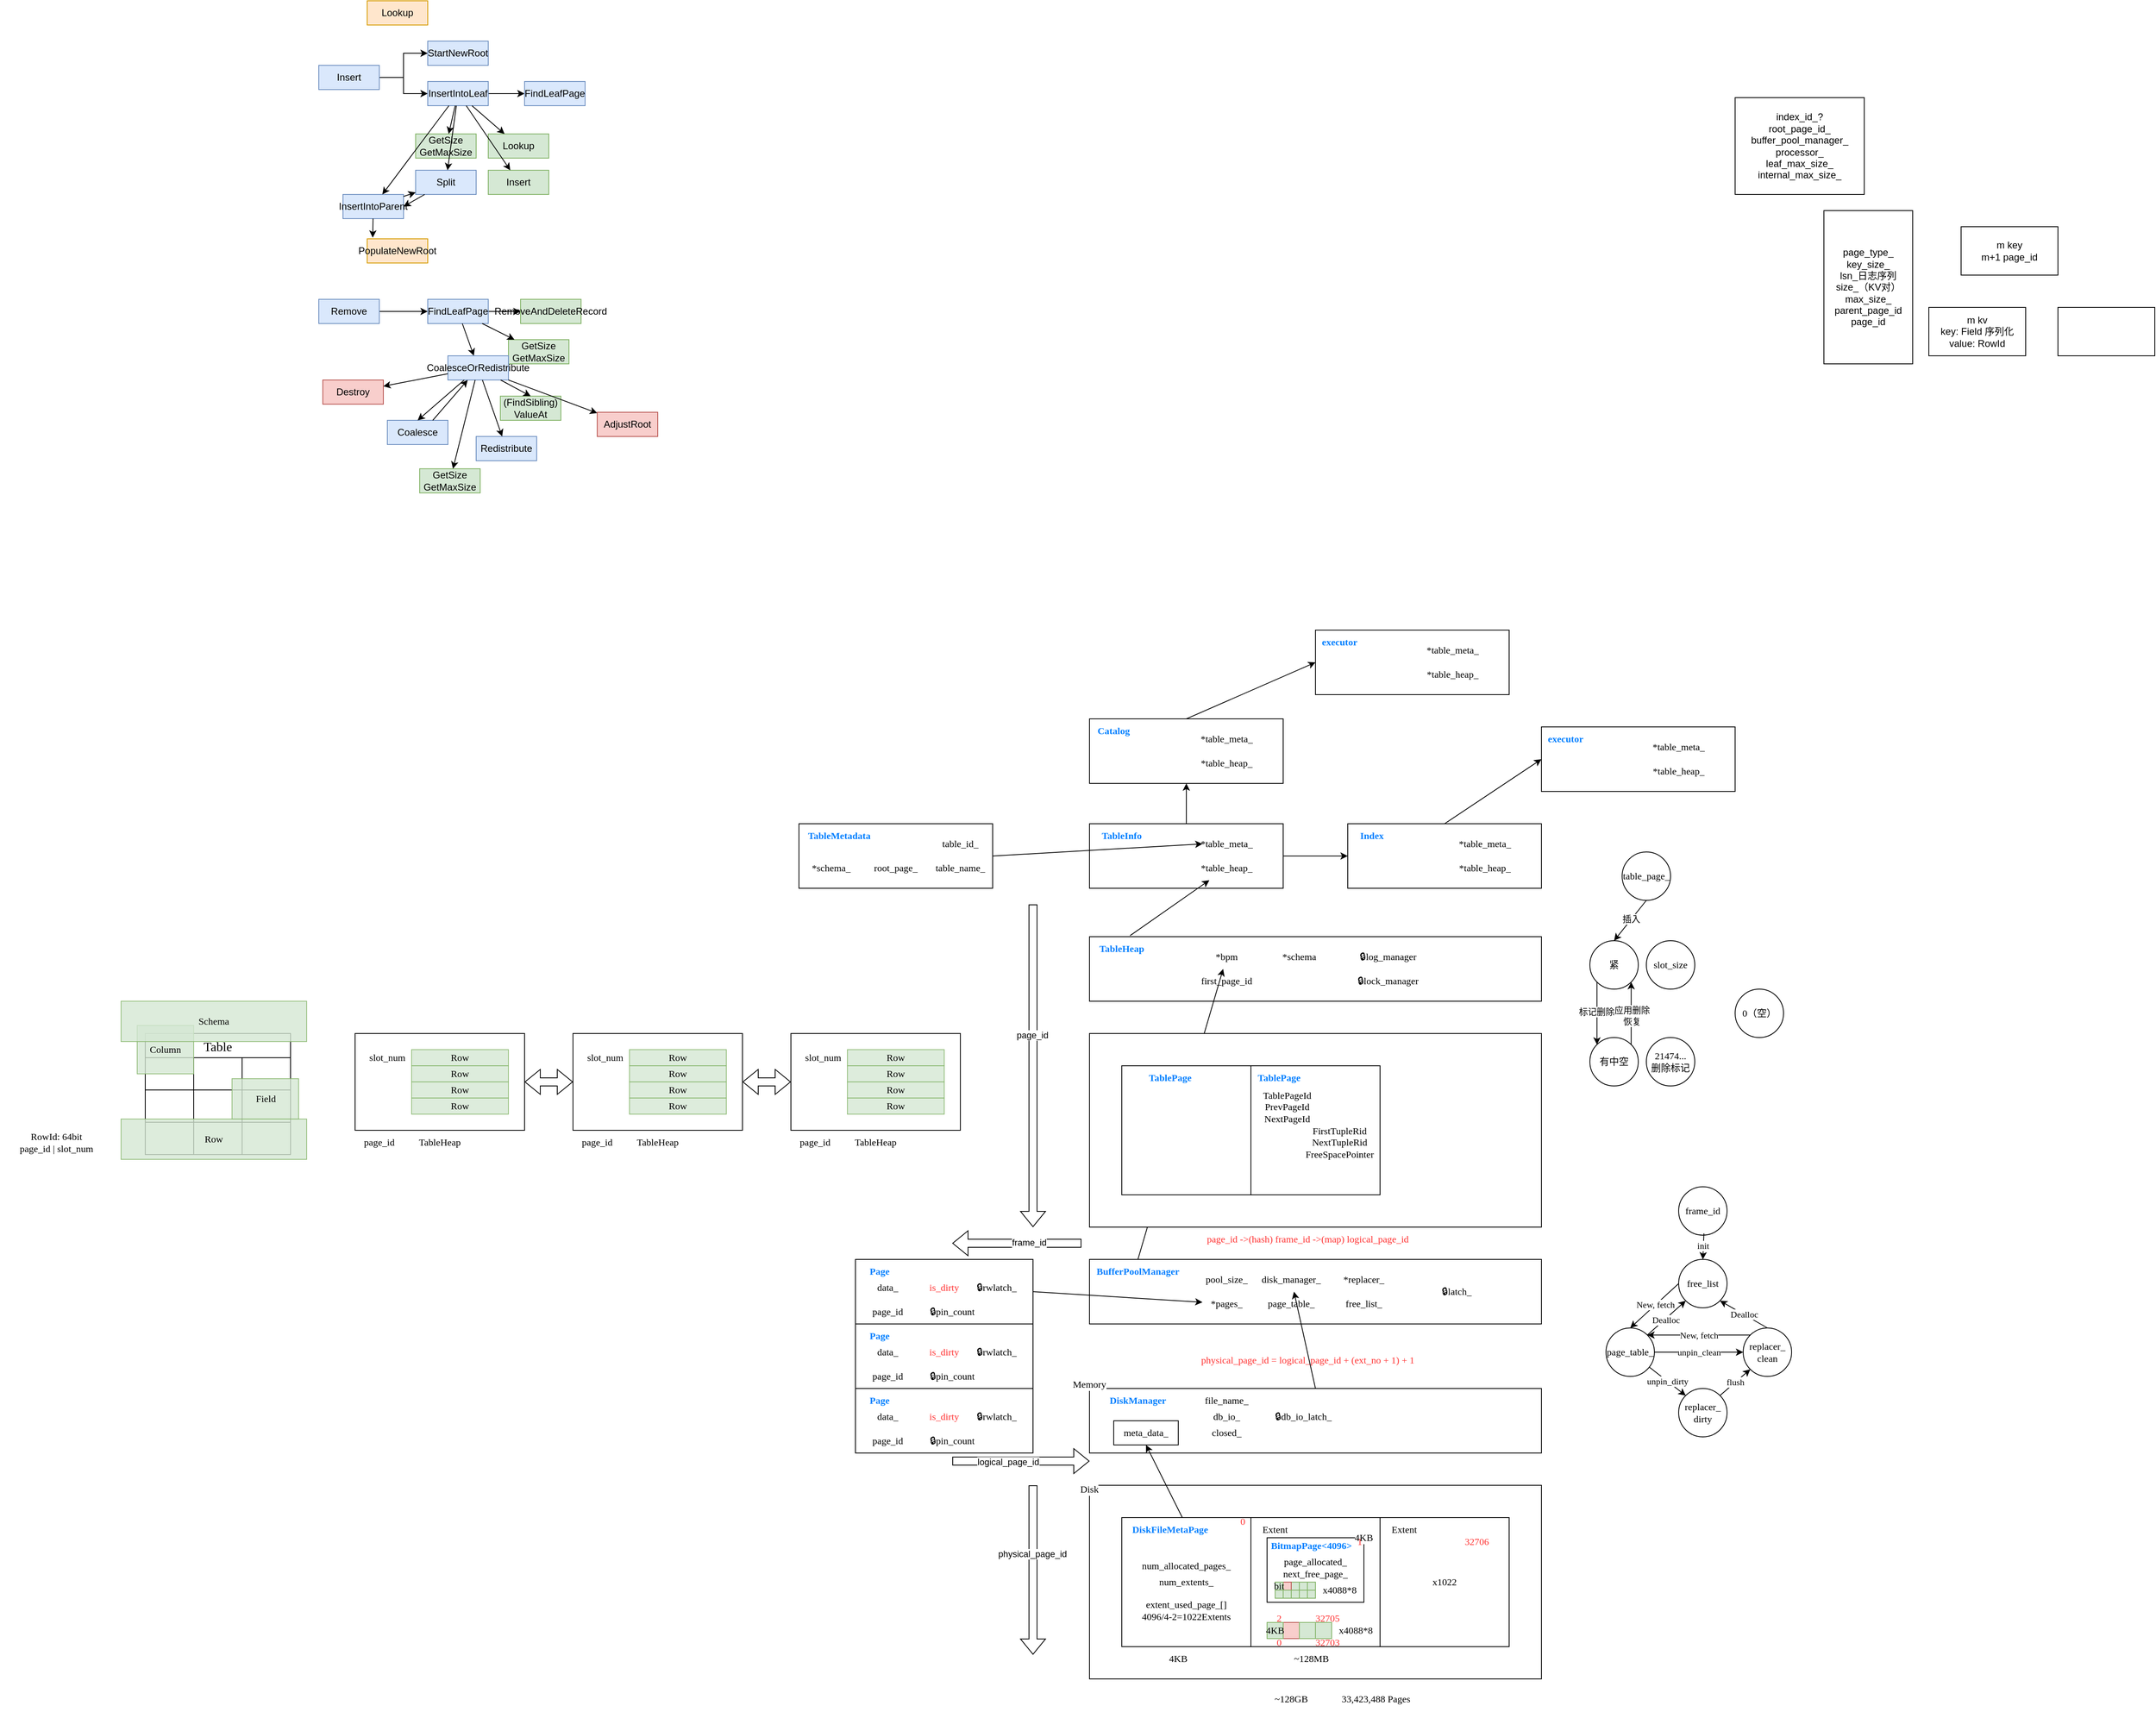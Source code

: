 <mxfile version="24.1.0" type="device">
  <diagram name="Page-1" id="0_W48GVzdCx1-el_yckO">
    <mxGraphModel dx="2113" dy="2865" grid="1" gridSize="10" guides="1" tooltips="1" connect="1" arrows="1" fold="1" page="1" pageScale="1" pageWidth="850" pageHeight="1100" math="0" shadow="0">
      <root>
        <mxCell id="0" />
        <mxCell id="1" parent="0" />
        <mxCell id="saqj0XL1vO1jZBFyPsfs-25" value="" style="rounded=0;whiteSpace=wrap;html=1;fontFamily=LXGW WenKai;" parent="1" vertex="1">
          <mxGeometry x="-750" y="-360" width="210" height="120" as="geometry" />
        </mxCell>
        <mxCell id="WGHWqVyYg-gQo-DfAQsf-60" value="" style="rounded=0;whiteSpace=wrap;html=1;fontFamily=LXGW WenKai;" parent="1" vertex="1">
          <mxGeometry x="160" y="200" width="560" height="240" as="geometry" />
        </mxCell>
        <mxCell id="WGHWqVyYg-gQo-DfAQsf-1" value="" style="rounded=0;whiteSpace=wrap;html=1;fontFamily=LXGW WenKai;" parent="1" vertex="1">
          <mxGeometry x="200" y="240" width="160" height="160" as="geometry" />
        </mxCell>
        <mxCell id="WGHWqVyYg-gQo-DfAQsf-2" value="DiskFileMetaPage" style="text;html=1;align=center;verticalAlign=middle;whiteSpace=wrap;rounded=0;fontColor=#007FFF;fontStyle=1;fontFamily=LXGW WenKai;" parent="1" vertex="1">
          <mxGeometry x="230" y="240" width="60" height="30" as="geometry" />
        </mxCell>
        <mxCell id="WGHWqVyYg-gQo-DfAQsf-4" value="num_allocated_pages_" style="text;html=1;align=center;verticalAlign=middle;whiteSpace=wrap;rounded=0;fontFamily=LXGW WenKai;" parent="1" vertex="1">
          <mxGeometry x="250" y="285" width="60" height="30" as="geometry" />
        </mxCell>
        <mxCell id="WGHWqVyYg-gQo-DfAQsf-5" value="num_extents_" style="text;html=1;align=center;verticalAlign=middle;whiteSpace=wrap;rounded=0;fontFamily=LXGW WenKai;" parent="1" vertex="1">
          <mxGeometry x="250" y="305" width="60" height="30" as="geometry" />
        </mxCell>
        <mxCell id="WGHWqVyYg-gQo-DfAQsf-6" value="extent_used_page_[]&lt;div&gt;4096/4-2=1022Extents&lt;/div&gt;" style="text;html=1;align=center;verticalAlign=middle;whiteSpace=wrap;rounded=0;fontFamily=LXGW WenKai;" parent="1" vertex="1">
          <mxGeometry x="205" y="340" width="150" height="30" as="geometry" />
        </mxCell>
        <mxCell id="WGHWqVyYg-gQo-DfAQsf-7" value="" style="rounded=0;whiteSpace=wrap;html=1;fontFamily=LXGW WenKai;" parent="1" vertex="1">
          <mxGeometry x="360" y="240" width="160" height="160" as="geometry" />
        </mxCell>
        <mxCell id="WGHWqVyYg-gQo-DfAQsf-8" value="" style="rounded=0;whiteSpace=wrap;html=1;fontFamily=LXGW WenKai;" parent="1" vertex="1">
          <mxGeometry x="380" y="265" width="120" height="80" as="geometry" />
        </mxCell>
        <mxCell id="WGHWqVyYg-gQo-DfAQsf-9" value="Extent" style="text;html=1;align=center;verticalAlign=middle;whiteSpace=wrap;rounded=0;fontFamily=LXGW WenKai;" parent="1" vertex="1">
          <mxGeometry x="360" y="240" width="60" height="30" as="geometry" />
        </mxCell>
        <mxCell id="WGHWqVyYg-gQo-DfAQsf-11" value="" style="rounded=0;whiteSpace=wrap;html=1;fillColor=#f8cecc;strokeColor=#b85450;fontFamily=LXGW WenKai;" parent="1" vertex="1">
          <mxGeometry x="400" y="370" width="20" height="20" as="geometry" />
        </mxCell>
        <mxCell id="WGHWqVyYg-gQo-DfAQsf-13" value="BitmapPage&amp;lt;4096&amp;gt;" style="text;html=1;align=center;verticalAlign=middle;whiteSpace=wrap;rounded=0;fontColor=#007FFF;fontStyle=1;fontFamily=LXGW WenKai;" parent="1" vertex="1">
          <mxGeometry x="405" y="260" width="60" height="30" as="geometry" />
        </mxCell>
        <mxCell id="WGHWqVyYg-gQo-DfAQsf-14" value="" style="rounded=0;whiteSpace=wrap;html=1;fillColor=#d5e8d4;strokeColor=#82b366;fontFamily=LXGW WenKai;" parent="1" vertex="1">
          <mxGeometry x="410" y="320" width="10" height="10" as="geometry" />
        </mxCell>
        <mxCell id="WGHWqVyYg-gQo-DfAQsf-15" value="" style="rounded=0;whiteSpace=wrap;html=1;fillColor=#d5e8d4;strokeColor=#82b366;fontFamily=LXGW WenKai;" parent="1" vertex="1">
          <mxGeometry x="420" y="320" width="10" height="10" as="geometry" />
        </mxCell>
        <mxCell id="WGHWqVyYg-gQo-DfAQsf-16" value="" style="rounded=0;whiteSpace=wrap;html=1;fillColor=#d5e8d4;strokeColor=#82b366;fontFamily=LXGW WenKai;" parent="1" vertex="1">
          <mxGeometry x="430" y="320" width="10" height="10" as="geometry" />
        </mxCell>
        <mxCell id="WGHWqVyYg-gQo-DfAQsf-18" value="" style="rounded=0;whiteSpace=wrap;html=1;fillColor=#d5e8d4;strokeColor=#82b366;fontFamily=LXGW WenKai;" parent="1" vertex="1">
          <mxGeometry x="410" y="330" width="10" height="10" as="geometry" />
        </mxCell>
        <mxCell id="WGHWqVyYg-gQo-DfAQsf-19" value="" style="rounded=0;whiteSpace=wrap;html=1;fillColor=#d5e8d4;strokeColor=#82b366;fontFamily=LXGW WenKai;" parent="1" vertex="1">
          <mxGeometry x="420" y="330" width="10" height="10" as="geometry" />
        </mxCell>
        <mxCell id="WGHWqVyYg-gQo-DfAQsf-20" value="" style="rounded=0;whiteSpace=wrap;html=1;fillColor=#d5e8d4;strokeColor=#82b366;fontFamily=LXGW WenKai;" parent="1" vertex="1">
          <mxGeometry x="430" y="330" width="10" height="10" as="geometry" />
        </mxCell>
        <mxCell id="WGHWqVyYg-gQo-DfAQsf-42" value="" style="rounded=0;whiteSpace=wrap;html=1;fillColor=#f8cecc;strokeColor=#b85450;fontFamily=LXGW WenKai;" parent="1" vertex="1">
          <mxGeometry x="400" y="320" width="10" height="10" as="geometry" />
        </mxCell>
        <mxCell id="WGHWqVyYg-gQo-DfAQsf-43" value="" style="rounded=0;whiteSpace=wrap;html=1;fillColor=#d5e8d4;strokeColor=#82b366;fontFamily=LXGW WenKai;" parent="1" vertex="1">
          <mxGeometry x="400" y="330" width="10" height="10" as="geometry" />
        </mxCell>
        <mxCell id="WGHWqVyYg-gQo-DfAQsf-46" value="bit" style="rounded=0;whiteSpace=wrap;html=1;fillColor=#d5e8d4;strokeColor=#82b366;fontFamily=LXGW WenKai;" parent="1" vertex="1">
          <mxGeometry x="390" y="320" width="10" height="10" as="geometry" />
        </mxCell>
        <mxCell id="WGHWqVyYg-gQo-DfAQsf-47" value="" style="rounded=0;whiteSpace=wrap;html=1;fillColor=#d5e8d4;strokeColor=#82b366;fontFamily=LXGW WenKai;" parent="1" vertex="1">
          <mxGeometry x="390" y="330" width="10" height="10" as="geometry" />
        </mxCell>
        <mxCell id="WGHWqVyYg-gQo-DfAQsf-50" value="" style="rounded=0;whiteSpace=wrap;html=1;fillColor=#d5e8d4;strokeColor=#82b366;fontFamily=LXGW WenKai;" parent="1" vertex="1">
          <mxGeometry x="420" y="370" width="20" height="20" as="geometry" />
        </mxCell>
        <mxCell id="WGHWqVyYg-gQo-DfAQsf-51" value="x4088*8" style="text;html=1;align=center;verticalAlign=middle;whiteSpace=wrap;rounded=0;fontFamily=LXGW WenKai;" parent="1" vertex="1">
          <mxGeometry x="440" y="315" width="60" height="30" as="geometry" />
        </mxCell>
        <mxCell id="WGHWqVyYg-gQo-DfAQsf-52" value="" style="rounded=0;whiteSpace=wrap;html=1;fillColor=#d5e8d4;strokeColor=#82b366;fontFamily=LXGW WenKai;" parent="1" vertex="1">
          <mxGeometry x="440" y="370" width="20" height="20" as="geometry" />
        </mxCell>
        <mxCell id="WGHWqVyYg-gQo-DfAQsf-53" value="x4088*8" style="text;html=1;align=center;verticalAlign=middle;whiteSpace=wrap;rounded=0;fontFamily=LXGW WenKai;" parent="1" vertex="1">
          <mxGeometry x="460" y="365" width="60" height="30" as="geometry" />
        </mxCell>
        <mxCell id="WGHWqVyYg-gQo-DfAQsf-54" value="page_allocated_" style="text;html=1;align=center;verticalAlign=middle;whiteSpace=wrap;rounded=0;fontFamily=LXGW WenKai;" parent="1" vertex="1">
          <mxGeometry x="410" y="280" width="60" height="30" as="geometry" />
        </mxCell>
        <mxCell id="WGHWqVyYg-gQo-DfAQsf-55" value="next_free_page_" style="text;html=1;align=center;verticalAlign=middle;whiteSpace=wrap;rounded=0;fontFamily=LXGW WenKai;" parent="1" vertex="1">
          <mxGeometry x="410" y="295" width="60" height="30" as="geometry" />
        </mxCell>
        <mxCell id="WGHWqVyYg-gQo-DfAQsf-10" value="4KB" style="rounded=0;whiteSpace=wrap;html=1;fillColor=#d5e8d4;strokeColor=#82b366;fontFamily=LXGW WenKai;" parent="1" vertex="1">
          <mxGeometry x="380" y="370" width="20" height="20" as="geometry" />
        </mxCell>
        <mxCell id="WGHWqVyYg-gQo-DfAQsf-56" value="4KB" style="text;html=1;align=center;verticalAlign=middle;whiteSpace=wrap;rounded=0;fontFamily=LXGW WenKai;" parent="1" vertex="1">
          <mxGeometry x="240" y="400" width="60" height="30" as="geometry" />
        </mxCell>
        <mxCell id="WGHWqVyYg-gQo-DfAQsf-57" value="4KB" style="text;html=1;align=center;verticalAlign=middle;whiteSpace=wrap;rounded=0;labelBackgroundColor=default;fontFamily=LXGW WenKai;" parent="1" vertex="1">
          <mxGeometry x="470" y="250" width="60" height="30" as="geometry" />
        </mxCell>
        <mxCell id="WGHWqVyYg-gQo-DfAQsf-58" value="~128MB" style="text;html=1;align=center;verticalAlign=middle;whiteSpace=wrap;rounded=0;labelBackgroundColor=none;fontFamily=LXGW WenKai;" parent="1" vertex="1">
          <mxGeometry x="405" y="400" width="60" height="30" as="geometry" />
        </mxCell>
        <mxCell id="WGHWqVyYg-gQo-DfAQsf-59" value="~128GB" style="text;html=1;align=center;verticalAlign=middle;whiteSpace=wrap;rounded=0;labelBackgroundColor=none;fontFamily=LXGW WenKai;" parent="1" vertex="1">
          <mxGeometry x="380" y="450" width="60" height="30" as="geometry" />
        </mxCell>
        <mxCell id="WGHWqVyYg-gQo-DfAQsf-62" value="" style="rounded=0;whiteSpace=wrap;html=1;fontFamily=LXGW WenKai;" parent="1" vertex="1">
          <mxGeometry x="520" y="240" width="160" height="160" as="geometry" />
        </mxCell>
        <mxCell id="WGHWqVyYg-gQo-DfAQsf-61" value="x1022" style="text;html=1;align=center;verticalAlign=middle;whiteSpace=wrap;rounded=0;fontFamily=LXGW WenKai;" parent="1" vertex="1">
          <mxGeometry x="570" y="305" width="60" height="30" as="geometry" />
        </mxCell>
        <mxCell id="WGHWqVyYg-gQo-DfAQsf-65" value="Extent" style="text;html=1;align=center;verticalAlign=middle;whiteSpace=wrap;rounded=0;fontFamily=LXGW WenKai;" parent="1" vertex="1">
          <mxGeometry x="520" y="240" width="60" height="30" as="geometry" />
        </mxCell>
        <mxCell id="WGHWqVyYg-gQo-DfAQsf-66" value="33,423,488 Pages" style="text;html=1;align=center;verticalAlign=middle;whiteSpace=wrap;rounded=0;fontFamily=LXGW WenKai;" parent="1" vertex="1">
          <mxGeometry x="430" y="450" width="170" height="30" as="geometry" />
        </mxCell>
        <mxCell id="WGHWqVyYg-gQo-DfAQsf-67" value="" style="rounded=0;whiteSpace=wrap;html=1;fontFamily=LXGW WenKai;" parent="1" vertex="1">
          <mxGeometry x="160" y="80" width="560" height="80" as="geometry" />
        </mxCell>
        <mxCell id="WGHWqVyYg-gQo-DfAQsf-68" value="DiskManager" style="text;html=1;align=center;verticalAlign=middle;whiteSpace=wrap;rounded=0;fontColor=#007FFF;fontStyle=1;fontFamily=LXGW WenKai;" parent="1" vertex="1">
          <mxGeometry x="190" y="80" width="60" height="30" as="geometry" />
        </mxCell>
        <mxCell id="WGHWqVyYg-gQo-DfAQsf-71" value="meta_data_" style="rounded=0;whiteSpace=wrap;html=1;fontFamily=LXGW WenKai;" parent="1" vertex="1">
          <mxGeometry x="190" y="120" width="80" height="30" as="geometry" />
        </mxCell>
        <mxCell id="WGHWqVyYg-gQo-DfAQsf-72" value="" style="endArrow=classic;html=1;rounded=0;entryX=0.5;entryY=1;entryDx=0;entryDy=0;exitX=0.75;exitY=0;exitDx=0;exitDy=0;fontFamily=LXGW WenKai;" parent="1" source="WGHWqVyYg-gQo-DfAQsf-2" target="WGHWqVyYg-gQo-DfAQsf-71" edge="1">
          <mxGeometry width="50" height="50" relative="1" as="geometry">
            <mxPoint x="240" y="220" as="sourcePoint" />
            <mxPoint x="290" y="170" as="targetPoint" />
          </mxGeometry>
        </mxCell>
        <mxCell id="WGHWqVyYg-gQo-DfAQsf-73" value="Disk" style="text;html=1;align=center;verticalAlign=middle;whiteSpace=wrap;rounded=0;labelBackgroundColor=default;fontFamily=LXGW WenKai;" parent="1" vertex="1">
          <mxGeometry x="130" y="190" width="60" height="30" as="geometry" />
        </mxCell>
        <mxCell id="WGHWqVyYg-gQo-DfAQsf-77" value="Memory" style="text;html=1;align=center;verticalAlign=middle;whiteSpace=wrap;rounded=0;labelBackgroundColor=default;fontFamily=LXGW WenKai;" parent="1" vertex="1">
          <mxGeometry x="130" y="60" width="60" height="30" as="geometry" />
        </mxCell>
        <mxCell id="WGHWqVyYg-gQo-DfAQsf-79" value="file_name_" style="text;html=1;align=center;verticalAlign=middle;whiteSpace=wrap;rounded=0;fontFamily=LXGW WenKai;" parent="1" vertex="1">
          <mxGeometry x="300" y="80" width="60" height="30" as="geometry" />
        </mxCell>
        <mxCell id="WGHWqVyYg-gQo-DfAQsf-80" value="db_io_" style="text;html=1;align=center;verticalAlign=middle;whiteSpace=wrap;rounded=0;fontFamily=LXGW WenKai;" parent="1" vertex="1">
          <mxGeometry x="300" y="100" width="60" height="30" as="geometry" />
        </mxCell>
        <mxCell id="WGHWqVyYg-gQo-DfAQsf-81" value="closed_" style="text;html=1;align=center;verticalAlign=middle;whiteSpace=wrap;rounded=0;fontFamily=LXGW WenKai;" parent="1" vertex="1">
          <mxGeometry x="300" y="120" width="60" height="30" as="geometry" />
        </mxCell>
        <mxCell id="WGHWqVyYg-gQo-DfAQsf-82" value="🔒db_io_latch_" style="text;html=1;align=center;verticalAlign=middle;whiteSpace=wrap;rounded=0;fontFamily=LXGW WenKai;" parent="1" vertex="1">
          <mxGeometry x="370" y="100" width="110" height="30" as="geometry" />
        </mxCell>
        <mxCell id="WGHWqVyYg-gQo-DfAQsf-83" value="physical_page_id = logical_page_id + (ext_no + 1) + 1" style="text;html=1;align=center;verticalAlign=middle;whiteSpace=wrap;rounded=0;fontColor=#FF3333;fontFamily=LXGW WenKai;" parent="1" vertex="1">
          <mxGeometry x="267.5" y="30" width="325" height="30" as="geometry" />
        </mxCell>
        <mxCell id="WGHWqVyYg-gQo-DfAQsf-84" value="" style="rounded=0;whiteSpace=wrap;html=1;fontFamily=LXGW WenKai;" parent="1" vertex="1">
          <mxGeometry x="160" y="-80" width="560" height="80" as="geometry" />
        </mxCell>
        <mxCell id="WGHWqVyYg-gQo-DfAQsf-85" value="BufferPoolManager" style="text;html=1;align=center;verticalAlign=middle;whiteSpace=wrap;rounded=0;fontColor=#007FFF;fontStyle=1;fontFamily=LXGW WenKai;" parent="1" vertex="1">
          <mxGeometry x="190" y="-80" width="60" height="30" as="geometry" />
        </mxCell>
        <mxCell id="WGHWqVyYg-gQo-DfAQsf-86" value="pool_size_" style="text;html=1;align=center;verticalAlign=middle;whiteSpace=wrap;rounded=0;fontFamily=LXGW WenKai;" parent="1" vertex="1">
          <mxGeometry x="300" y="-70" width="60" height="30" as="geometry" />
        </mxCell>
        <mxCell id="WGHWqVyYg-gQo-DfAQsf-87" value="*pages_" style="text;html=1;align=center;verticalAlign=middle;whiteSpace=wrap;rounded=0;fontFamily=LXGW WenKai;" parent="1" vertex="1">
          <mxGeometry x="300" y="-40" width="60" height="30" as="geometry" />
        </mxCell>
        <mxCell id="WGHWqVyYg-gQo-DfAQsf-89" value="disk_manager_" style="text;html=1;align=center;verticalAlign=middle;whiteSpace=wrap;rounded=0;fontFamily=LXGW WenKai;" parent="1" vertex="1">
          <mxGeometry x="380" y="-70" width="60" height="30" as="geometry" />
        </mxCell>
        <mxCell id="WGHWqVyYg-gQo-DfAQsf-90" value="page_table_" style="text;html=1;align=center;verticalAlign=middle;whiteSpace=wrap;rounded=0;fontFamily=LXGW WenKai;" parent="1" vertex="1">
          <mxGeometry x="380" y="-40" width="60" height="30" as="geometry" />
        </mxCell>
        <mxCell id="WGHWqVyYg-gQo-DfAQsf-91" value="" style="endArrow=classic;html=1;rounded=0;exitX=0.5;exitY=0;exitDx=0;exitDy=0;fontFamily=LXGW WenKai;" parent="1" source="WGHWqVyYg-gQo-DfAQsf-67" target="WGHWqVyYg-gQo-DfAQsf-89" edge="1">
          <mxGeometry width="50" height="50" relative="1" as="geometry">
            <mxPoint x="285" y="250" as="sourcePoint" />
            <mxPoint x="240" y="160" as="targetPoint" />
          </mxGeometry>
        </mxCell>
        <mxCell id="WGHWqVyYg-gQo-DfAQsf-92" value="page_id -&amp;gt;(hash) frame_id -&amp;gt;(map) logical_page_id" style="text;html=1;align=center;verticalAlign=middle;whiteSpace=wrap;rounded=0;fontColor=#FF3333;fontFamily=LXGW WenKai;" parent="1" vertex="1">
          <mxGeometry x="267.5" y="-120" width="325" height="30" as="geometry" />
        </mxCell>
        <mxCell id="WGHWqVyYg-gQo-DfAQsf-93" value="*replacer_" style="text;html=1;align=center;verticalAlign=middle;whiteSpace=wrap;rounded=0;fontFamily=LXGW WenKai;" parent="1" vertex="1">
          <mxGeometry x="470" y="-70" width="60" height="30" as="geometry" />
        </mxCell>
        <mxCell id="WGHWqVyYg-gQo-DfAQsf-94" value="free_list_" style="text;html=1;align=center;verticalAlign=middle;whiteSpace=wrap;rounded=0;fontFamily=LXGW WenKai;" parent="1" vertex="1">
          <mxGeometry x="470" y="-40" width="60" height="30" as="geometry" />
        </mxCell>
        <mxCell id="WGHWqVyYg-gQo-DfAQsf-95" value="🔒latch_" style="text;html=1;align=center;verticalAlign=middle;whiteSpace=wrap;rounded=0;fontFamily=LXGW WenKai;" parent="1" vertex="1">
          <mxGeometry x="560" y="-55" width="110" height="30" as="geometry" />
        </mxCell>
        <mxCell id="H279cULPV8Rv8aNAYp1u-1" value="0" style="text;html=1;align=center;verticalAlign=middle;whiteSpace=wrap;rounded=0;fontColor=#FF3333;fontFamily=LXGW WenKai;" parent="1" vertex="1">
          <mxGeometry x="320" y="230" width="60" height="30" as="geometry" />
        </mxCell>
        <mxCell id="H279cULPV8Rv8aNAYp1u-2" value="1" style="text;html=1;align=center;verticalAlign=middle;whiteSpace=wrap;rounded=0;fontColor=#FF3333;fontFamily=LXGW WenKai;" parent="1" vertex="1">
          <mxGeometry x="465" y="255" width="60" height="30" as="geometry" />
        </mxCell>
        <mxCell id="H279cULPV8Rv8aNAYp1u-3" value="2" style="text;html=1;align=center;verticalAlign=middle;whiteSpace=wrap;rounded=0;fontColor=#FF3333;fontFamily=LXGW WenKai;" parent="1" vertex="1">
          <mxGeometry x="365" y="350" width="60" height="30" as="geometry" />
        </mxCell>
        <mxCell id="H279cULPV8Rv8aNAYp1u-4" value="0" style="text;html=1;align=center;verticalAlign=middle;whiteSpace=wrap;rounded=0;fontColor=#FF3333;fontFamily=LXGW WenKai;" parent="1" vertex="1">
          <mxGeometry x="365" y="380" width="60" height="30" as="geometry" />
        </mxCell>
        <mxCell id="H279cULPV8Rv8aNAYp1u-5" value="32703" style="text;html=1;align=center;verticalAlign=middle;whiteSpace=wrap;rounded=0;fontColor=#FF3333;fontFamily=LXGW WenKai;" parent="1" vertex="1">
          <mxGeometry x="425" y="380" width="60" height="30" as="geometry" />
        </mxCell>
        <mxCell id="H279cULPV8Rv8aNAYp1u-6" value="32705" style="text;html=1;align=center;verticalAlign=middle;whiteSpace=wrap;rounded=0;fontColor=#FF3333;fontFamily=LXGW WenKai;" parent="1" vertex="1">
          <mxGeometry x="425" y="350" width="60" height="30" as="geometry" />
        </mxCell>
        <mxCell id="H279cULPV8Rv8aNAYp1u-7" value="32706" style="text;html=1;align=center;verticalAlign=middle;whiteSpace=wrap;rounded=0;fontColor=#FF3333;fontFamily=LXGW WenKai;" parent="1" vertex="1">
          <mxGeometry x="610" y="255" width="60" height="30" as="geometry" />
        </mxCell>
        <mxCell id="hH6DTBA8pSh9ZnyAQ9mM-1" value="" style="rounded=0;whiteSpace=wrap;html=1;fontFamily=LXGW WenKai;" parent="1" vertex="1">
          <mxGeometry x="-130" y="-80" width="220" height="80" as="geometry" />
        </mxCell>
        <mxCell id="hH6DTBA8pSh9ZnyAQ9mM-2" value="Page" style="text;html=1;align=center;verticalAlign=middle;whiteSpace=wrap;rounded=0;fontColor=#007FFF;fontStyle=1;fontFamily=LXGW WenKai;" parent="1" vertex="1">
          <mxGeometry x="-130" y="-80" width="60" height="30" as="geometry" />
        </mxCell>
        <mxCell id="hH6DTBA8pSh9ZnyAQ9mM-4" value="data_" style="text;html=1;align=center;verticalAlign=middle;whiteSpace=wrap;rounded=0;fontFamily=LXGW WenKai;" parent="1" vertex="1">
          <mxGeometry x="-120" y="-60" width="60" height="30" as="geometry" />
        </mxCell>
        <mxCell id="hH6DTBA8pSh9ZnyAQ9mM-5" value="page_id" style="text;html=1;align=center;verticalAlign=middle;whiteSpace=wrap;rounded=0;fontFamily=LXGW WenKai;" parent="1" vertex="1">
          <mxGeometry x="-120" y="-30" width="60" height="30" as="geometry" />
        </mxCell>
        <mxCell id="hH6DTBA8pSh9ZnyAQ9mM-6" value="🔒pin_count" style="text;html=1;align=center;verticalAlign=middle;whiteSpace=wrap;rounded=0;fontFamily=LXGW WenKai;fontColor=#000000;" parent="1" vertex="1">
          <mxGeometry x="-50" y="-30" width="80" height="30" as="geometry" />
        </mxCell>
        <mxCell id="hH6DTBA8pSh9ZnyAQ9mM-7" value="is_dirty" style="text;html=1;align=center;verticalAlign=middle;whiteSpace=wrap;rounded=0;fontFamily=LXGW WenKai;fontColor=#FF3333;" parent="1" vertex="1">
          <mxGeometry x="-50" y="-60" width="60" height="30" as="geometry" />
        </mxCell>
        <mxCell id="hH6DTBA8pSh9ZnyAQ9mM-8" value="🔒rwlatch_" style="text;html=1;align=center;verticalAlign=middle;whiteSpace=wrap;rounded=0;fontFamily=LXGW WenKai;" parent="1" vertex="1">
          <mxGeometry x="10" y="-60" width="70" height="30" as="geometry" />
        </mxCell>
        <mxCell id="hH6DTBA8pSh9ZnyAQ9mM-9" value="" style="endArrow=classic;html=1;rounded=0;exitX=1;exitY=0.5;exitDx=0;exitDy=0;fontFamily=LXGW WenKai;" parent="1" source="hH6DTBA8pSh9ZnyAQ9mM-1" target="WGHWqVyYg-gQo-DfAQsf-87" edge="1">
          <mxGeometry width="50" height="50" relative="1" as="geometry">
            <mxPoint x="160" y="140" as="sourcePoint" />
            <mxPoint x="115" y="50" as="targetPoint" />
          </mxGeometry>
        </mxCell>
        <mxCell id="hH6DTBA8pSh9ZnyAQ9mM-45" value="" style="rounded=0;whiteSpace=wrap;html=1;fontFamily=LXGW WenKai;" parent="1" vertex="1">
          <mxGeometry x="-130" width="220" height="80" as="geometry" />
        </mxCell>
        <mxCell id="hH6DTBA8pSh9ZnyAQ9mM-46" value="Page" style="text;html=1;align=center;verticalAlign=middle;whiteSpace=wrap;rounded=0;fontColor=#007FFF;fontStyle=1;fontFamily=LXGW WenKai;" parent="1" vertex="1">
          <mxGeometry x="-130" width="60" height="30" as="geometry" />
        </mxCell>
        <mxCell id="hH6DTBA8pSh9ZnyAQ9mM-47" value="data_" style="text;html=1;align=center;verticalAlign=middle;whiteSpace=wrap;rounded=0;fontFamily=LXGW WenKai;" parent="1" vertex="1">
          <mxGeometry x="-120" y="20" width="60" height="30" as="geometry" />
        </mxCell>
        <mxCell id="hH6DTBA8pSh9ZnyAQ9mM-48" value="page_id" style="text;html=1;align=center;verticalAlign=middle;whiteSpace=wrap;rounded=0;fontFamily=LXGW WenKai;" parent="1" vertex="1">
          <mxGeometry x="-120" y="50" width="60" height="30" as="geometry" />
        </mxCell>
        <mxCell id="hH6DTBA8pSh9ZnyAQ9mM-49" value="🔒pin_count" style="text;html=1;align=center;verticalAlign=middle;whiteSpace=wrap;rounded=0;fontFamily=LXGW WenKai;fontColor=#000000;" parent="1" vertex="1">
          <mxGeometry x="-50" y="50" width="80" height="30" as="geometry" />
        </mxCell>
        <mxCell id="hH6DTBA8pSh9ZnyAQ9mM-50" value="is_dirty" style="text;html=1;align=center;verticalAlign=middle;whiteSpace=wrap;rounded=0;fontFamily=LXGW WenKai;fontColor=#FF3333;" parent="1" vertex="1">
          <mxGeometry x="-50" y="20" width="60" height="30" as="geometry" />
        </mxCell>
        <mxCell id="hH6DTBA8pSh9ZnyAQ9mM-51" value="🔒rwlatch_" style="text;html=1;align=center;verticalAlign=middle;whiteSpace=wrap;rounded=0;fontFamily=LXGW WenKai;" parent="1" vertex="1">
          <mxGeometry x="10" y="20" width="70" height="30" as="geometry" />
        </mxCell>
        <mxCell id="hH6DTBA8pSh9ZnyAQ9mM-52" value="" style="rounded=0;whiteSpace=wrap;html=1;fontFamily=LXGW WenKai;" parent="1" vertex="1">
          <mxGeometry x="-130" y="80" width="220" height="80" as="geometry" />
        </mxCell>
        <mxCell id="hH6DTBA8pSh9ZnyAQ9mM-53" value="Page" style="text;html=1;align=center;verticalAlign=middle;whiteSpace=wrap;rounded=0;fontColor=#007FFF;fontStyle=1;fontFamily=LXGW WenKai;" parent="1" vertex="1">
          <mxGeometry x="-130" y="80" width="60" height="30" as="geometry" />
        </mxCell>
        <mxCell id="hH6DTBA8pSh9ZnyAQ9mM-54" value="data_" style="text;html=1;align=center;verticalAlign=middle;whiteSpace=wrap;rounded=0;fontFamily=LXGW WenKai;" parent="1" vertex="1">
          <mxGeometry x="-120" y="100" width="60" height="30" as="geometry" />
        </mxCell>
        <mxCell id="hH6DTBA8pSh9ZnyAQ9mM-55" value="page_id" style="text;html=1;align=center;verticalAlign=middle;whiteSpace=wrap;rounded=0;fontFamily=LXGW WenKai;" parent="1" vertex="1">
          <mxGeometry x="-120" y="130" width="60" height="30" as="geometry" />
        </mxCell>
        <mxCell id="hH6DTBA8pSh9ZnyAQ9mM-56" value="🔒pin_count" style="text;html=1;align=center;verticalAlign=middle;whiteSpace=wrap;rounded=0;fontFamily=LXGW WenKai;fontColor=#000000;" parent="1" vertex="1">
          <mxGeometry x="-50" y="130" width="80" height="30" as="geometry" />
        </mxCell>
        <mxCell id="hH6DTBA8pSh9ZnyAQ9mM-57" value="is_dirty" style="text;html=1;align=center;verticalAlign=middle;whiteSpace=wrap;rounded=0;fontFamily=LXGW WenKai;fontColor=#FF3333;" parent="1" vertex="1">
          <mxGeometry x="-50" y="100" width="60" height="30" as="geometry" />
        </mxCell>
        <mxCell id="hH6DTBA8pSh9ZnyAQ9mM-58" value="🔒rwlatch_" style="text;html=1;align=center;verticalAlign=middle;whiteSpace=wrap;rounded=0;fontFamily=LXGW WenKai;" parent="1" vertex="1">
          <mxGeometry x="10" y="100" width="70" height="30" as="geometry" />
        </mxCell>
        <mxCell id="aZIdhgkVwvz4AqaduToY-1" value="&lt;div&gt;&lt;span style=&quot;background-color: initial;&quot;&gt;free_list&lt;/span&gt;&lt;br&gt;&lt;/div&gt;" style="ellipse;whiteSpace=wrap;html=1;aspect=fixed;fontFamily=LXGW WenKai;" parent="1" vertex="1">
          <mxGeometry x="890" y="-80" width="60" height="60" as="geometry" />
        </mxCell>
        <mxCell id="aZIdhgkVwvz4AqaduToY-3" value="page_table_" style="ellipse;whiteSpace=wrap;html=1;aspect=fixed;fontFamily=LXGW WenKai;" parent="1" vertex="1">
          <mxGeometry x="800" y="5" width="60" height="60" as="geometry" />
        </mxCell>
        <mxCell id="aZIdhgkVwvz4AqaduToY-4" value="replacer_&lt;div&gt;dirty&lt;/div&gt;" style="ellipse;whiteSpace=wrap;html=1;aspect=fixed;fontFamily=LXGW WenKai;" parent="1" vertex="1">
          <mxGeometry x="890" y="80" width="60" height="60" as="geometry" />
        </mxCell>
        <mxCell id="aZIdhgkVwvz4AqaduToY-5" value="replacer_&lt;div&gt;clean&lt;/div&gt;" style="ellipse;whiteSpace=wrap;html=1;aspect=fixed;fontFamily=LXGW WenKai;" parent="1" vertex="1">
          <mxGeometry x="970" y="5" width="60" height="60" as="geometry" />
        </mxCell>
        <mxCell id="aZIdhgkVwvz4AqaduToY-8" value="" style="endArrow=classic;html=1;rounded=0;entryX=0.5;entryY=0;entryDx=0;entryDy=0;exitX=0;exitY=0.5;exitDx=0;exitDy=0;fontFamily=LXGW WenKai;" parent="1" source="aZIdhgkVwvz4AqaduToY-1" target="aZIdhgkVwvz4AqaduToY-3" edge="1">
          <mxGeometry width="50" height="50" relative="1" as="geometry">
            <mxPoint x="780" y="155" as="sourcePoint" />
            <mxPoint x="830" y="105" as="targetPoint" />
          </mxGeometry>
        </mxCell>
        <mxCell id="aZIdhgkVwvz4AqaduToY-9" value="New, fetch" style="edgeLabel;html=1;align=center;verticalAlign=middle;resizable=0;points=[];fontFamily=LXGW WenKai;" parent="aZIdhgkVwvz4AqaduToY-8" vertex="1" connectable="0">
          <mxGeometry x="-0.06" y="-1" relative="1" as="geometry">
            <mxPoint as="offset" />
          </mxGeometry>
        </mxCell>
        <mxCell id="aZIdhgkVwvz4AqaduToY-10" value="frame_id" style="ellipse;whiteSpace=wrap;html=1;aspect=fixed;fontFamily=LXGW WenKai;" parent="1" vertex="1">
          <mxGeometry x="890" y="-170" width="60" height="60" as="geometry" />
        </mxCell>
        <mxCell id="aZIdhgkVwvz4AqaduToY-11" value="" style="endArrow=classic;html=1;rounded=0;entryX=0.5;entryY=0;entryDx=0;entryDy=0;exitX=0.522;exitY=0.963;exitDx=0;exitDy=0;exitPerimeter=0;fontFamily=LXGW WenKai;" parent="1" source="aZIdhgkVwvz4AqaduToY-10" target="aZIdhgkVwvz4AqaduToY-1" edge="1">
          <mxGeometry width="50" height="50" relative="1" as="geometry">
            <mxPoint x="950" y="-65" as="sourcePoint" />
            <mxPoint x="840" y="15" as="targetPoint" />
          </mxGeometry>
        </mxCell>
        <mxCell id="aZIdhgkVwvz4AqaduToY-12" value="init" style="edgeLabel;html=1;align=center;verticalAlign=middle;resizable=0;points=[];fontFamily=LXGW WenKai;" parent="aZIdhgkVwvz4AqaduToY-11" vertex="1" connectable="0">
          <mxGeometry x="-0.06" y="-1" relative="1" as="geometry">
            <mxPoint as="offset" />
          </mxGeometry>
        </mxCell>
        <mxCell id="aZIdhgkVwvz4AqaduToY-13" value="unpin_dirty" style="endArrow=classic;html=1;rounded=0;entryX=0;entryY=0;entryDx=0;entryDy=0;fontFamily=LXGW WenKai;" parent="1" source="aZIdhgkVwvz4AqaduToY-3" target="aZIdhgkVwvz4AqaduToY-4" edge="1">
          <mxGeometry width="50" height="50" relative="1" as="geometry">
            <mxPoint x="950" y="65" as="sourcePoint" />
            <mxPoint x="929" y="137" as="targetPoint" />
          </mxGeometry>
        </mxCell>
        <mxCell id="aZIdhgkVwvz4AqaduToY-16" value="unpin_clean" style="endArrow=classic;html=1;rounded=0;entryX=0;entryY=0.5;entryDx=0;entryDy=0;exitX=1;exitY=0.5;exitDx=0;exitDy=0;fontFamily=LXGW WenKai;" parent="1" source="aZIdhgkVwvz4AqaduToY-3" target="aZIdhgkVwvz4AqaduToY-5" edge="1">
          <mxGeometry width="50" height="50" relative="1" as="geometry">
            <mxPoint x="863" y="64" as="sourcePoint" />
            <mxPoint x="969" y="149" as="targetPoint" />
          </mxGeometry>
        </mxCell>
        <mxCell id="aZIdhgkVwvz4AqaduToY-17" value="flush" style="endArrow=classic;html=1;rounded=0;entryX=0;entryY=1;entryDx=0;entryDy=0;exitX=1;exitY=0;exitDx=0;exitDy=0;fontFamily=LXGW WenKai;" parent="1" source="aZIdhgkVwvz4AqaduToY-4" target="aZIdhgkVwvz4AqaduToY-5" edge="1">
          <mxGeometry width="50" height="50" relative="1" as="geometry">
            <mxPoint x="863" y="64" as="sourcePoint" />
            <mxPoint x="969" y="149" as="targetPoint" />
          </mxGeometry>
        </mxCell>
        <mxCell id="aZIdhgkVwvz4AqaduToY-18" value="Dealloc" style="endArrow=classic;html=1;rounded=0;entryX=1;entryY=1;entryDx=0;entryDy=0;exitX=0.5;exitY=0;exitDx=0;exitDy=0;fontFamily=LXGW WenKai;" parent="1" source="aZIdhgkVwvz4AqaduToY-5" target="aZIdhgkVwvz4AqaduToY-1" edge="1">
          <mxGeometry width="50" height="50" relative="1" as="geometry">
            <mxPoint x="970" y="-25" as="sourcePoint" />
            <mxPoint x="1160" as="targetPoint" />
          </mxGeometry>
        </mxCell>
        <mxCell id="aZIdhgkVwvz4AqaduToY-19" value="" style="endArrow=classic;html=1;rounded=0;entryX=0;entryY=1;entryDx=0;entryDy=0;exitX=1;exitY=0;exitDx=0;exitDy=0;fontFamily=LXGW WenKai;" parent="1" source="aZIdhgkVwvz4AqaduToY-3" target="aZIdhgkVwvz4AqaduToY-1" edge="1">
          <mxGeometry width="50" height="50" relative="1" as="geometry">
            <mxPoint x="950" y="-65" as="sourcePoint" />
            <mxPoint x="840" y="15" as="targetPoint" />
          </mxGeometry>
        </mxCell>
        <mxCell id="aZIdhgkVwvz4AqaduToY-20" value="Dealloc" style="edgeLabel;html=1;align=center;verticalAlign=middle;resizable=0;points=[];fontFamily=LXGW WenKai;" parent="aZIdhgkVwvz4AqaduToY-19" vertex="1" connectable="0">
          <mxGeometry x="-0.06" y="-1" relative="1" as="geometry">
            <mxPoint as="offset" />
          </mxGeometry>
        </mxCell>
        <mxCell id="aZIdhgkVwvz4AqaduToY-21" value="New, fetch" style="endArrow=classic;html=1;rounded=0;entryX=1;entryY=0;entryDx=0;entryDy=0;exitX=0;exitY=0;exitDx=0;exitDy=0;fontFamily=LXGW WenKai;" parent="1" source="aZIdhgkVwvz4AqaduToY-5" target="aZIdhgkVwvz4AqaduToY-3" edge="1">
          <mxGeometry width="50" height="50" relative="1" as="geometry">
            <mxPoint x="800" y="110" as="sourcePoint" />
            <mxPoint x="906" y="195" as="targetPoint" />
          </mxGeometry>
        </mxCell>
        <mxCell id="saqj0XL1vO1jZBFyPsfs-2" value="Table" style="shape=table;startSize=30;container=1;collapsible=0;childLayout=tableLayout;strokeColor=default;fontSize=16;fontFamily=LXGW WenKai;" parent="1" vertex="1">
          <mxGeometry x="-1010" y="-360" width="180" height="150" as="geometry" />
        </mxCell>
        <mxCell id="saqj0XL1vO1jZBFyPsfs-3" value="" style="shape=tableRow;horizontal=0;startSize=0;swimlaneHead=0;swimlaneBody=0;strokeColor=inherit;top=0;left=0;bottom=0;right=0;collapsible=0;dropTarget=0;fillColor=none;points=[[0,0.5],[1,0.5]];portConstraint=eastwest;fontSize=16;fontFamily=LXGW WenKai;" parent="saqj0XL1vO1jZBFyPsfs-2" vertex="1">
          <mxGeometry y="30" width="180" height="40" as="geometry" />
        </mxCell>
        <mxCell id="saqj0XL1vO1jZBFyPsfs-4" value="" style="shape=partialRectangle;html=1;whiteSpace=wrap;connectable=0;strokeColor=inherit;overflow=hidden;fillColor=none;top=0;left=0;bottom=0;right=0;pointerEvents=1;fontSize=16;fontFamily=LXGW WenKai;" parent="saqj0XL1vO1jZBFyPsfs-3" vertex="1">
          <mxGeometry width="60" height="40" as="geometry">
            <mxRectangle width="60" height="40" as="alternateBounds" />
          </mxGeometry>
        </mxCell>
        <mxCell id="saqj0XL1vO1jZBFyPsfs-5" value="" style="shape=partialRectangle;html=1;whiteSpace=wrap;connectable=0;strokeColor=inherit;overflow=hidden;fillColor=none;top=0;left=0;bottom=0;right=0;pointerEvents=1;fontSize=16;fontFamily=LXGW WenKai;" parent="saqj0XL1vO1jZBFyPsfs-3" vertex="1">
          <mxGeometry x="60" width="60" height="40" as="geometry">
            <mxRectangle width="60" height="40" as="alternateBounds" />
          </mxGeometry>
        </mxCell>
        <mxCell id="saqj0XL1vO1jZBFyPsfs-6" value="" style="shape=partialRectangle;html=1;whiteSpace=wrap;connectable=0;strokeColor=inherit;overflow=hidden;fillColor=none;top=0;left=0;bottom=0;right=0;pointerEvents=1;fontSize=16;fontFamily=LXGW WenKai;" parent="saqj0XL1vO1jZBFyPsfs-3" vertex="1">
          <mxGeometry x="120" width="60" height="40" as="geometry">
            <mxRectangle width="60" height="40" as="alternateBounds" />
          </mxGeometry>
        </mxCell>
        <mxCell id="saqj0XL1vO1jZBFyPsfs-7" value="" style="shape=tableRow;horizontal=0;startSize=0;swimlaneHead=0;swimlaneBody=0;strokeColor=inherit;top=0;left=0;bottom=0;right=0;collapsible=0;dropTarget=0;fillColor=none;points=[[0,0.5],[1,0.5]];portConstraint=eastwest;fontSize=16;fontFamily=LXGW WenKai;" parent="saqj0XL1vO1jZBFyPsfs-2" vertex="1">
          <mxGeometry y="70" width="180" height="40" as="geometry" />
        </mxCell>
        <mxCell id="saqj0XL1vO1jZBFyPsfs-8" value="" style="shape=partialRectangle;html=1;whiteSpace=wrap;connectable=0;strokeColor=inherit;overflow=hidden;fillColor=none;top=0;left=0;bottom=0;right=0;pointerEvents=1;fontSize=16;fontFamily=LXGW WenKai;" parent="saqj0XL1vO1jZBFyPsfs-7" vertex="1">
          <mxGeometry width="60" height="40" as="geometry">
            <mxRectangle width="60" height="40" as="alternateBounds" />
          </mxGeometry>
        </mxCell>
        <mxCell id="saqj0XL1vO1jZBFyPsfs-9" value="" style="shape=partialRectangle;html=1;whiteSpace=wrap;connectable=0;strokeColor=inherit;overflow=hidden;fillColor=none;top=0;left=0;bottom=0;right=0;pointerEvents=1;fontSize=16;fontFamily=LXGW WenKai;" parent="saqj0XL1vO1jZBFyPsfs-7" vertex="1">
          <mxGeometry x="60" width="60" height="40" as="geometry">
            <mxRectangle width="60" height="40" as="alternateBounds" />
          </mxGeometry>
        </mxCell>
        <mxCell id="saqj0XL1vO1jZBFyPsfs-10" value="" style="shape=partialRectangle;html=1;whiteSpace=wrap;connectable=0;strokeColor=inherit;overflow=hidden;fillColor=none;top=0;left=0;bottom=0;right=0;pointerEvents=1;fontSize=16;fontFamily=LXGW WenKai;" parent="saqj0XL1vO1jZBFyPsfs-7" vertex="1">
          <mxGeometry x="120" width="60" height="40" as="geometry">
            <mxRectangle width="60" height="40" as="alternateBounds" />
          </mxGeometry>
        </mxCell>
        <mxCell id="saqj0XL1vO1jZBFyPsfs-11" value="" style="shape=tableRow;horizontal=0;startSize=0;swimlaneHead=0;swimlaneBody=0;strokeColor=inherit;top=0;left=0;bottom=0;right=0;collapsible=0;dropTarget=0;fillColor=none;points=[[0,0.5],[1,0.5]];portConstraint=eastwest;fontSize=16;fontFamily=LXGW WenKai;" parent="saqj0XL1vO1jZBFyPsfs-2" vertex="1">
          <mxGeometry y="110" width="180" height="40" as="geometry" />
        </mxCell>
        <mxCell id="saqj0XL1vO1jZBFyPsfs-12" value="" style="shape=partialRectangle;html=1;whiteSpace=wrap;connectable=0;strokeColor=inherit;overflow=hidden;fillColor=none;top=0;left=0;bottom=0;right=0;pointerEvents=1;fontSize=16;fontFamily=LXGW WenKai;" parent="saqj0XL1vO1jZBFyPsfs-11" vertex="1">
          <mxGeometry width="60" height="40" as="geometry">
            <mxRectangle width="60" height="40" as="alternateBounds" />
          </mxGeometry>
        </mxCell>
        <mxCell id="saqj0XL1vO1jZBFyPsfs-13" value="" style="shape=partialRectangle;html=1;whiteSpace=wrap;connectable=0;strokeColor=inherit;overflow=hidden;fillColor=none;top=0;left=0;bottom=0;right=0;pointerEvents=1;fontSize=16;fontFamily=LXGW WenKai;" parent="saqj0XL1vO1jZBFyPsfs-11" vertex="1">
          <mxGeometry x="60" width="60" height="40" as="geometry">
            <mxRectangle width="60" height="40" as="alternateBounds" />
          </mxGeometry>
        </mxCell>
        <mxCell id="saqj0XL1vO1jZBFyPsfs-14" value="" style="shape=partialRectangle;html=1;whiteSpace=wrap;connectable=0;strokeColor=inherit;overflow=hidden;fillColor=none;top=0;left=0;bottom=0;right=0;pointerEvents=1;fontSize=16;fontFamily=LXGW WenKai;" parent="saqj0XL1vO1jZBFyPsfs-11" vertex="1">
          <mxGeometry x="120" width="60" height="40" as="geometry">
            <mxRectangle width="60" height="40" as="alternateBounds" />
          </mxGeometry>
        </mxCell>
        <mxCell id="saqj0XL1vO1jZBFyPsfs-15" value="Column" style="rounded=0;whiteSpace=wrap;html=1;fillColor=#d5e8d4;strokeColor=#82b366;opacity=80;fontFamily=LXGW WenKai;" parent="1" vertex="1">
          <mxGeometry x="-1020" y="-370" width="70" height="60" as="geometry" />
        </mxCell>
        <mxCell id="saqj0XL1vO1jZBFyPsfs-16" value="Schema" style="rounded=0;whiteSpace=wrap;html=1;fillColor=#d5e8d4;strokeColor=#82b366;opacity=80;fontFamily=LXGW WenKai;" parent="1" vertex="1">
          <mxGeometry x="-1040" y="-400" width="230" height="50" as="geometry" />
        </mxCell>
        <mxCell id="saqj0XL1vO1jZBFyPsfs-17" value="Row" style="rounded=0;whiteSpace=wrap;html=1;fillColor=#d5e8d4;strokeColor=#82b366;opacity=80;fontFamily=LXGW WenKai;" parent="1" vertex="1">
          <mxGeometry x="-1040" y="-254" width="230" height="50" as="geometry" />
        </mxCell>
        <mxCell id="saqj0XL1vO1jZBFyPsfs-18" value="Field" style="rounded=0;whiteSpace=wrap;html=1;fillColor=#d5e8d4;strokeColor=#82b366;opacity=80;fontFamily=LXGW WenKai;" parent="1" vertex="1">
          <mxGeometry x="-902.5" y="-304" width="82.5" height="50" as="geometry" />
        </mxCell>
        <mxCell id="saqj0XL1vO1jZBFyPsfs-20" value="RowId: 64bit&lt;div&gt;page_id | slot_num&lt;/div&gt;" style="text;html=1;align=center;verticalAlign=middle;whiteSpace=wrap;rounded=0;fontFamily=LXGW WenKai;" parent="1" vertex="1">
          <mxGeometry x="-1190" y="-240" width="140" height="30" as="geometry" />
        </mxCell>
        <mxCell id="saqj0XL1vO1jZBFyPsfs-21" value="Row" style="rounded=0;whiteSpace=wrap;html=1;fillColor=#d5e8d4;strokeColor=#82b366;opacity=80;fontFamily=LXGW WenKai;" parent="1" vertex="1">
          <mxGeometry x="-680" y="-340" width="120" height="20" as="geometry" />
        </mxCell>
        <mxCell id="saqj0XL1vO1jZBFyPsfs-22" value="Row" style="rounded=0;whiteSpace=wrap;html=1;fillColor=#d5e8d4;strokeColor=#82b366;opacity=80;fontFamily=LXGW WenKai;" parent="1" vertex="1">
          <mxGeometry x="-680" y="-320" width="120" height="20" as="geometry" />
        </mxCell>
        <mxCell id="saqj0XL1vO1jZBFyPsfs-23" value="Row" style="rounded=0;whiteSpace=wrap;html=1;fillColor=#d5e8d4;strokeColor=#82b366;opacity=80;fontFamily=LXGW WenKai;" parent="1" vertex="1">
          <mxGeometry x="-680" y="-300" width="120" height="20" as="geometry" />
        </mxCell>
        <mxCell id="saqj0XL1vO1jZBFyPsfs-24" value="Row" style="rounded=0;whiteSpace=wrap;html=1;fillColor=#d5e8d4;strokeColor=#82b366;opacity=80;fontFamily=LXGW WenKai;" parent="1" vertex="1">
          <mxGeometry x="-680" y="-280" width="120" height="20" as="geometry" />
        </mxCell>
        <mxCell id="saqj0XL1vO1jZBFyPsfs-27" value="TableHeap" style="text;html=1;align=center;verticalAlign=middle;whiteSpace=wrap;rounded=0;fontFamily=LXGW WenKai;" parent="1" vertex="1">
          <mxGeometry x="-675" y="-240" width="60" height="30" as="geometry" />
        </mxCell>
        <mxCell id="saqj0XL1vO1jZBFyPsfs-28" value="slot_num" style="text;html=1;align=center;verticalAlign=middle;whiteSpace=wrap;rounded=0;fontFamily=LXGW WenKai;" parent="1" vertex="1">
          <mxGeometry x="-740" y="-345" width="60" height="30" as="geometry" />
        </mxCell>
        <mxCell id="saqj0XL1vO1jZBFyPsfs-29" value="page_id" style="text;html=1;align=center;verticalAlign=middle;whiteSpace=wrap;rounded=0;fontFamily=LXGW WenKai;" parent="1" vertex="1">
          <mxGeometry x="-750" y="-240" width="60" height="30" as="geometry" />
        </mxCell>
        <mxCell id="saqj0XL1vO1jZBFyPsfs-30" value="" style="rounded=0;whiteSpace=wrap;html=1;fontFamily=LXGW WenKai;" parent="1" vertex="1">
          <mxGeometry x="-480" y="-360" width="210" height="120" as="geometry" />
        </mxCell>
        <mxCell id="saqj0XL1vO1jZBFyPsfs-31" value="Row" style="rounded=0;whiteSpace=wrap;html=1;fillColor=#d5e8d4;strokeColor=#82b366;opacity=80;fontFamily=LXGW WenKai;" parent="1" vertex="1">
          <mxGeometry x="-410" y="-340" width="120" height="20" as="geometry" />
        </mxCell>
        <mxCell id="saqj0XL1vO1jZBFyPsfs-32" value="Row" style="rounded=0;whiteSpace=wrap;html=1;fillColor=#d5e8d4;strokeColor=#82b366;opacity=80;fontFamily=LXGW WenKai;" parent="1" vertex="1">
          <mxGeometry x="-410" y="-320" width="120" height="20" as="geometry" />
        </mxCell>
        <mxCell id="saqj0XL1vO1jZBFyPsfs-33" value="Row" style="rounded=0;whiteSpace=wrap;html=1;fillColor=#d5e8d4;strokeColor=#82b366;opacity=80;fontFamily=LXGW WenKai;" parent="1" vertex="1">
          <mxGeometry x="-410" y="-300" width="120" height="20" as="geometry" />
        </mxCell>
        <mxCell id="saqj0XL1vO1jZBFyPsfs-34" value="Row" style="rounded=0;whiteSpace=wrap;html=1;fillColor=#d5e8d4;strokeColor=#82b366;opacity=80;fontFamily=LXGW WenKai;" parent="1" vertex="1">
          <mxGeometry x="-410" y="-280" width="120" height="20" as="geometry" />
        </mxCell>
        <mxCell id="saqj0XL1vO1jZBFyPsfs-35" value="TableHeap" style="text;html=1;align=center;verticalAlign=middle;whiteSpace=wrap;rounded=0;fontFamily=LXGW WenKai;" parent="1" vertex="1">
          <mxGeometry x="-405" y="-240" width="60" height="30" as="geometry" />
        </mxCell>
        <mxCell id="saqj0XL1vO1jZBFyPsfs-36" value="slot_num" style="text;html=1;align=center;verticalAlign=middle;whiteSpace=wrap;rounded=0;fontFamily=LXGW WenKai;" parent="1" vertex="1">
          <mxGeometry x="-470" y="-345" width="60" height="30" as="geometry" />
        </mxCell>
        <mxCell id="saqj0XL1vO1jZBFyPsfs-37" value="page_id" style="text;html=1;align=center;verticalAlign=middle;whiteSpace=wrap;rounded=0;fontFamily=LXGW WenKai;" parent="1" vertex="1">
          <mxGeometry x="-480" y="-240" width="60" height="30" as="geometry" />
        </mxCell>
        <mxCell id="saqj0XL1vO1jZBFyPsfs-38" value="" style="rounded=0;whiteSpace=wrap;html=1;fontFamily=LXGW WenKai;" parent="1" vertex="1">
          <mxGeometry x="-210" y="-360" width="210" height="120" as="geometry" />
        </mxCell>
        <mxCell id="saqj0XL1vO1jZBFyPsfs-39" value="Row" style="rounded=0;whiteSpace=wrap;html=1;fillColor=#d5e8d4;strokeColor=#82b366;opacity=80;fontFamily=LXGW WenKai;" parent="1" vertex="1">
          <mxGeometry x="-140" y="-340" width="120" height="20" as="geometry" />
        </mxCell>
        <mxCell id="saqj0XL1vO1jZBFyPsfs-40" value="Row" style="rounded=0;whiteSpace=wrap;html=1;fillColor=#d5e8d4;strokeColor=#82b366;opacity=80;fontFamily=LXGW WenKai;" parent="1" vertex="1">
          <mxGeometry x="-140" y="-320" width="120" height="20" as="geometry" />
        </mxCell>
        <mxCell id="saqj0XL1vO1jZBFyPsfs-41" value="Row" style="rounded=0;whiteSpace=wrap;html=1;fillColor=#d5e8d4;strokeColor=#82b366;opacity=80;fontFamily=LXGW WenKai;" parent="1" vertex="1">
          <mxGeometry x="-140" y="-300" width="120" height="20" as="geometry" />
        </mxCell>
        <mxCell id="saqj0XL1vO1jZBFyPsfs-42" value="Row" style="rounded=0;whiteSpace=wrap;html=1;fillColor=#d5e8d4;strokeColor=#82b366;opacity=80;fontFamily=LXGW WenKai;" parent="1" vertex="1">
          <mxGeometry x="-140" y="-280" width="120" height="20" as="geometry" />
        </mxCell>
        <mxCell id="saqj0XL1vO1jZBFyPsfs-43" value="TableHeap" style="text;html=1;align=center;verticalAlign=middle;whiteSpace=wrap;rounded=0;fontFamily=LXGW WenKai;" parent="1" vertex="1">
          <mxGeometry x="-135" y="-240" width="60" height="30" as="geometry" />
        </mxCell>
        <mxCell id="saqj0XL1vO1jZBFyPsfs-44" value="slot_num" style="text;html=1;align=center;verticalAlign=middle;whiteSpace=wrap;rounded=0;fontFamily=LXGW WenKai;" parent="1" vertex="1">
          <mxGeometry x="-200" y="-345" width="60" height="30" as="geometry" />
        </mxCell>
        <mxCell id="saqj0XL1vO1jZBFyPsfs-45" value="page_id" style="text;html=1;align=center;verticalAlign=middle;whiteSpace=wrap;rounded=0;fontFamily=LXGW WenKai;" parent="1" vertex="1">
          <mxGeometry x="-210" y="-240" width="60" height="30" as="geometry" />
        </mxCell>
        <mxCell id="saqj0XL1vO1jZBFyPsfs-46" value="" style="shape=flexArrow;endArrow=classic;startArrow=classic;html=1;rounded=0;entryX=0;entryY=0.5;entryDx=0;entryDy=0;fontFamily=LXGW WenKai;" parent="1" source="saqj0XL1vO1jZBFyPsfs-25" target="saqj0XL1vO1jZBFyPsfs-30" edge="1">
          <mxGeometry width="100" height="100" relative="1" as="geometry">
            <mxPoint x="-720" y="-90" as="sourcePoint" />
            <mxPoint x="-620" y="-190" as="targetPoint" />
          </mxGeometry>
        </mxCell>
        <mxCell id="saqj0XL1vO1jZBFyPsfs-47" value="" style="shape=flexArrow;endArrow=classic;startArrow=classic;html=1;rounded=0;fontFamily=LXGW WenKai;" parent="1" source="saqj0XL1vO1jZBFyPsfs-30" target="saqj0XL1vO1jZBFyPsfs-38" edge="1">
          <mxGeometry width="100" height="100" relative="1" as="geometry">
            <mxPoint x="-270" y="-300" as="sourcePoint" />
            <mxPoint x="-210" y="-300" as="targetPoint" />
          </mxGeometry>
        </mxCell>
        <mxCell id="9niNc9Ury_jrG6AKJvdl-1" value="" style="rounded=0;whiteSpace=wrap;html=1;fontFamily=LXGW WenKai;" parent="1" vertex="1">
          <mxGeometry x="160" y="-480" width="560" height="80" as="geometry" />
        </mxCell>
        <mxCell id="9niNc9Ury_jrG6AKJvdl-2" value="TableHeap" style="text;html=1;align=center;verticalAlign=middle;whiteSpace=wrap;rounded=0;fontColor=#007FFF;fontStyle=1;fontFamily=LXGW WenKai;" parent="1" vertex="1">
          <mxGeometry x="170" y="-480" width="60" height="30" as="geometry" />
        </mxCell>
        <mxCell id="9niNc9Ury_jrG6AKJvdl-10" value="*bpm" style="text;html=1;align=center;verticalAlign=middle;whiteSpace=wrap;rounded=0;fontFamily=LXGW WenKai;" parent="1" vertex="1">
          <mxGeometry x="300" y="-470" width="60" height="30" as="geometry" />
        </mxCell>
        <mxCell id="9niNc9Ury_jrG6AKJvdl-11" value="first_page_id" style="text;html=1;align=center;verticalAlign=middle;whiteSpace=wrap;rounded=0;fontFamily=LXGW WenKai;" parent="1" vertex="1">
          <mxGeometry x="300" y="-440" width="60" height="30" as="geometry" />
        </mxCell>
        <mxCell id="9niNc9Ury_jrG6AKJvdl-16" value="*schema" style="text;html=1;align=center;verticalAlign=middle;whiteSpace=wrap;rounded=0;fontFamily=LXGW WenKai;" parent="1" vertex="1">
          <mxGeometry x="390" y="-470" width="60" height="30" as="geometry" />
        </mxCell>
        <mxCell id="9niNc9Ury_jrG6AKJvdl-18" value="🔒log_manager" style="text;html=1;align=center;verticalAlign=middle;whiteSpace=wrap;rounded=0;fontFamily=LXGW WenKai;" parent="1" vertex="1">
          <mxGeometry x="480" y="-470" width="100" height="30" as="geometry" />
        </mxCell>
        <mxCell id="9niNc9Ury_jrG6AKJvdl-19" value="🔒lock_manager" style="text;html=1;align=center;verticalAlign=middle;whiteSpace=wrap;rounded=0;fontFamily=LXGW WenKai;" parent="1" vertex="1">
          <mxGeometry x="480" y="-440" width="100" height="30" as="geometry" />
        </mxCell>
        <mxCell id="9niNc9Ury_jrG6AKJvdl-20" value="" style="endArrow=classic;html=1;rounded=0;exitX=0.5;exitY=0;exitDx=0;exitDy=0;fontFamily=LXGW WenKai;" parent="1" source="WGHWqVyYg-gQo-DfAQsf-85" target="9niNc9Ury_jrG6AKJvdl-10" edge="1">
          <mxGeometry width="50" height="50" relative="1" as="geometry">
            <mxPoint x="450" y="90" as="sourcePoint" />
            <mxPoint x="423" y="-30" as="targetPoint" />
          </mxGeometry>
        </mxCell>
        <mxCell id="9niNc9Ury_jrG6AKJvdl-21" value="" style="rounded=0;whiteSpace=wrap;html=1;fontFamily=LXGW WenKai;" parent="1" vertex="1">
          <mxGeometry x="160" y="-620" width="240" height="80" as="geometry" />
        </mxCell>
        <mxCell id="9niNc9Ury_jrG6AKJvdl-22" value="TableInfo" style="text;html=1;align=center;verticalAlign=middle;whiteSpace=wrap;rounded=0;fontColor=#007FFF;fontStyle=1;fontFamily=LXGW WenKai;" parent="1" vertex="1">
          <mxGeometry x="170" y="-620" width="60" height="30" as="geometry" />
        </mxCell>
        <mxCell id="9niNc9Ury_jrG6AKJvdl-23" value="*table_meta_" style="text;html=1;align=center;verticalAlign=middle;whiteSpace=wrap;rounded=0;fontFamily=LXGW WenKai;" parent="1" vertex="1">
          <mxGeometry x="300" y="-610" width="60" height="30" as="geometry" />
        </mxCell>
        <mxCell id="9niNc9Ury_jrG6AKJvdl-24" value="*table_heap_" style="text;html=1;align=center;verticalAlign=middle;whiteSpace=wrap;rounded=0;fontFamily=LXGW WenKai;" parent="1" vertex="1">
          <mxGeometry x="300" y="-580" width="60" height="30" as="geometry" />
        </mxCell>
        <mxCell id="9niNc9Ury_jrG6AKJvdl-25" value="" style="endArrow=classic;html=1;rounded=0;exitX=0.672;exitY=-0.044;exitDx=0;exitDy=0;fontFamily=LXGW WenKai;exitPerimeter=0;" parent="1" source="9niNc9Ury_jrG6AKJvdl-2" target="9niNc9Ury_jrG6AKJvdl-24" edge="1">
          <mxGeometry width="50" height="50" relative="1" as="geometry">
            <mxPoint x="214.35" y="-480" as="sourcePoint" />
            <mxPoint x="310.35" y="-580" as="targetPoint" />
          </mxGeometry>
        </mxCell>
        <mxCell id="9niNc9Ury_jrG6AKJvdl-26" value="" style="rounded=0;whiteSpace=wrap;html=1;fontFamily=LXGW WenKai;" parent="1" vertex="1">
          <mxGeometry x="160" y="-750" width="240" height="80" as="geometry" />
        </mxCell>
        <mxCell id="9niNc9Ury_jrG6AKJvdl-27" value="Catalog" style="text;html=1;align=center;verticalAlign=middle;whiteSpace=wrap;rounded=0;fontColor=#007FFF;fontStyle=1;fontFamily=LXGW WenKai;" parent="1" vertex="1">
          <mxGeometry x="160" y="-750" width="60" height="30" as="geometry" />
        </mxCell>
        <mxCell id="9niNc9Ury_jrG6AKJvdl-28" value="*table_meta_" style="text;html=1;align=center;verticalAlign=middle;whiteSpace=wrap;rounded=0;fontFamily=LXGW WenKai;" parent="1" vertex="1">
          <mxGeometry x="300" y="-740" width="60" height="30" as="geometry" />
        </mxCell>
        <mxCell id="9niNc9Ury_jrG6AKJvdl-29" value="*table_heap_" style="text;html=1;align=center;verticalAlign=middle;whiteSpace=wrap;rounded=0;fontFamily=LXGW WenKai;" parent="1" vertex="1">
          <mxGeometry x="300" y="-710" width="60" height="30" as="geometry" />
        </mxCell>
        <mxCell id="9niNc9Ury_jrG6AKJvdl-30" value="" style="rounded=0;whiteSpace=wrap;html=1;fontFamily=LXGW WenKai;" parent="1" vertex="1">
          <mxGeometry x="480" y="-620" width="240" height="80" as="geometry" />
        </mxCell>
        <mxCell id="9niNc9Ury_jrG6AKJvdl-31" value="Index" style="text;html=1;align=center;verticalAlign=middle;whiteSpace=wrap;rounded=0;fontColor=#007FFF;fontStyle=1;fontFamily=LXGW WenKai;" parent="1" vertex="1">
          <mxGeometry x="480" y="-620" width="60" height="30" as="geometry" />
        </mxCell>
        <mxCell id="9niNc9Ury_jrG6AKJvdl-32" value="*table_meta_" style="text;html=1;align=center;verticalAlign=middle;whiteSpace=wrap;rounded=0;fontFamily=LXGW WenKai;" parent="1" vertex="1">
          <mxGeometry x="620" y="-610" width="60" height="30" as="geometry" />
        </mxCell>
        <mxCell id="9niNc9Ury_jrG6AKJvdl-33" value="*table_heap_" style="text;html=1;align=center;verticalAlign=middle;whiteSpace=wrap;rounded=0;fontFamily=LXGW WenKai;" parent="1" vertex="1">
          <mxGeometry x="620" y="-580" width="60" height="30" as="geometry" />
        </mxCell>
        <mxCell id="9niNc9Ury_jrG6AKJvdl-38" value="" style="rounded=0;whiteSpace=wrap;html=1;fontFamily=LXGW WenKai;" parent="1" vertex="1">
          <mxGeometry x="440" y="-860" width="240" height="80" as="geometry" />
        </mxCell>
        <mxCell id="9niNc9Ury_jrG6AKJvdl-39" value="executor" style="text;html=1;align=center;verticalAlign=middle;whiteSpace=wrap;rounded=0;fontColor=#007FFF;fontStyle=1;fontFamily=LXGW WenKai;" parent="1" vertex="1">
          <mxGeometry x="440" y="-860" width="60" height="30" as="geometry" />
        </mxCell>
        <mxCell id="9niNc9Ury_jrG6AKJvdl-40" value="*table_meta_" style="text;html=1;align=center;verticalAlign=middle;whiteSpace=wrap;rounded=0;fontFamily=LXGW WenKai;" parent="1" vertex="1">
          <mxGeometry x="580" y="-850" width="60" height="30" as="geometry" />
        </mxCell>
        <mxCell id="9niNc9Ury_jrG6AKJvdl-41" value="*table_heap_" style="text;html=1;align=center;verticalAlign=middle;whiteSpace=wrap;rounded=0;fontFamily=LXGW WenKai;" parent="1" vertex="1">
          <mxGeometry x="580" y="-820" width="60" height="30" as="geometry" />
        </mxCell>
        <mxCell id="9niNc9Ury_jrG6AKJvdl-42" value="" style="rounded=0;whiteSpace=wrap;html=1;fontFamily=LXGW WenKai;" parent="1" vertex="1">
          <mxGeometry x="720" y="-740" width="240" height="80" as="geometry" />
        </mxCell>
        <mxCell id="9niNc9Ury_jrG6AKJvdl-43" value="executor" style="text;html=1;align=center;verticalAlign=middle;whiteSpace=wrap;rounded=0;fontColor=#007FFF;fontStyle=1;fontFamily=LXGW WenKai;" parent="1" vertex="1">
          <mxGeometry x="720" y="-740" width="60" height="30" as="geometry" />
        </mxCell>
        <mxCell id="9niNc9Ury_jrG6AKJvdl-44" value="*table_meta_" style="text;html=1;align=center;verticalAlign=middle;whiteSpace=wrap;rounded=0;fontFamily=LXGW WenKai;" parent="1" vertex="1">
          <mxGeometry x="860" y="-730" width="60" height="30" as="geometry" />
        </mxCell>
        <mxCell id="9niNc9Ury_jrG6AKJvdl-45" value="*table_heap_" style="text;html=1;align=center;verticalAlign=middle;whiteSpace=wrap;rounded=0;fontFamily=LXGW WenKai;" parent="1" vertex="1">
          <mxGeometry x="860" y="-700" width="60" height="30" as="geometry" />
        </mxCell>
        <mxCell id="9niNc9Ury_jrG6AKJvdl-46" value="" style="endArrow=classic;html=1;rounded=0;exitX=0.5;exitY=0;exitDx=0;exitDy=0;fontFamily=LXGW WenKai;entryX=0.5;entryY=1;entryDx=0;entryDy=0;" parent="1" source="9niNc9Ury_jrG6AKJvdl-21" target="9niNc9Ury_jrG6AKJvdl-26" edge="1">
          <mxGeometry width="50" height="50" relative="1" as="geometry">
            <mxPoint x="220" y="-471" as="sourcePoint" />
            <mxPoint x="319" y="-540" as="targetPoint" />
          </mxGeometry>
        </mxCell>
        <mxCell id="9niNc9Ury_jrG6AKJvdl-47" value="" style="endArrow=classic;html=1;rounded=0;exitX=1;exitY=0.5;exitDx=0;exitDy=0;fontFamily=LXGW WenKai;entryX=0;entryY=0.5;entryDx=0;entryDy=0;" parent="1" source="9niNc9Ury_jrG6AKJvdl-21" target="9niNc9Ury_jrG6AKJvdl-30" edge="1">
          <mxGeometry width="50" height="50" relative="1" as="geometry">
            <mxPoint x="230" y="-461" as="sourcePoint" />
            <mxPoint x="329" y="-530" as="targetPoint" />
          </mxGeometry>
        </mxCell>
        <mxCell id="9niNc9Ury_jrG6AKJvdl-48" value="" style="endArrow=classic;html=1;rounded=0;exitX=0.5;exitY=0;exitDx=0;exitDy=0;fontFamily=LXGW WenKai;entryX=0;entryY=0.5;entryDx=0;entryDy=0;" parent="1" source="9niNc9Ury_jrG6AKJvdl-30" target="9niNc9Ury_jrG6AKJvdl-42" edge="1">
          <mxGeometry width="50" height="50" relative="1" as="geometry">
            <mxPoint x="600.5" y="-680" as="sourcePoint" />
            <mxPoint x="699.5" y="-749" as="targetPoint" />
          </mxGeometry>
        </mxCell>
        <mxCell id="9niNc9Ury_jrG6AKJvdl-49" value="" style="endArrow=classic;html=1;rounded=0;exitX=0.5;exitY=0;exitDx=0;exitDy=0;fontFamily=LXGW WenKai;entryX=0;entryY=0.5;entryDx=0;entryDy=0;" parent="1" source="9niNc9Ury_jrG6AKJvdl-26" target="9niNc9Ury_jrG6AKJvdl-38" edge="1">
          <mxGeometry width="50" height="50" relative="1" as="geometry">
            <mxPoint x="250" y="-441" as="sourcePoint" />
            <mxPoint x="349" y="-510" as="targetPoint" />
          </mxGeometry>
        </mxCell>
        <mxCell id="9niNc9Ury_jrG6AKJvdl-50" value="" style="rounded=0;whiteSpace=wrap;html=1;fontFamily=LXGW WenKai;" parent="1" vertex="1">
          <mxGeometry x="160" y="-360" width="560" height="240" as="geometry" />
        </mxCell>
        <mxCell id="9niNc9Ury_jrG6AKJvdl-51" value="" style="rounded=0;whiteSpace=wrap;html=1;fontFamily=LXGW WenKai;" parent="1" vertex="1">
          <mxGeometry x="200" y="-320" width="160" height="160" as="geometry" />
        </mxCell>
        <mxCell id="9niNc9Ury_jrG6AKJvdl-52" value="TablePage" style="text;html=1;align=center;verticalAlign=middle;whiteSpace=wrap;rounded=0;fontColor=#007FFF;fontStyle=1;fontFamily=LXGW WenKai;" parent="1" vertex="1">
          <mxGeometry x="230" y="-320" width="60" height="30" as="geometry" />
        </mxCell>
        <mxCell id="9niNc9Ury_jrG6AKJvdl-54" value="" style="rounded=0;whiteSpace=wrap;html=1;fontFamily=LXGW WenKai;" parent="1" vertex="1">
          <mxGeometry x="360" y="-320" width="160" height="160" as="geometry" />
        </mxCell>
        <mxCell id="9niNc9Ury_jrG6AKJvdl-53" value="TablePage" style="text;html=1;align=center;verticalAlign=middle;whiteSpace=wrap;rounded=0;fontColor=#007FFF;fontStyle=1;fontFamily=LXGW WenKai;" parent="1" vertex="1">
          <mxGeometry x="365" y="-320" width="60" height="30" as="geometry" />
        </mxCell>
        <mxCell id="9niNc9Ury_jrG6AKJvdl-55" value="TablePageId&lt;div&gt;PrevPageId&lt;/div&gt;&lt;div&gt;NextPageId&lt;/div&gt;" style="text;html=1;align=center;verticalAlign=middle;whiteSpace=wrap;rounded=0;fontFamily=LXGW WenKai;" parent="1" vertex="1">
          <mxGeometry x="375" y="-284" width="60" height="30" as="geometry" />
        </mxCell>
        <mxCell id="9niNc9Ury_jrG6AKJvdl-56" value="FirstTupleRid&lt;div&gt;NextTupleRid&lt;/div&gt;&lt;div&gt;FreeSpacePointer&lt;/div&gt;" style="text;html=1;align=center;verticalAlign=middle;whiteSpace=wrap;rounded=0;fontFamily=LXGW WenKai;" parent="1" vertex="1">
          <mxGeometry x="440" y="-240" width="60" height="30" as="geometry" />
        </mxCell>
        <mxCell id="9niNc9Ury_jrG6AKJvdl-57" value="" style="rounded=0;whiteSpace=wrap;html=1;fontFamily=LXGW WenKai;" parent="1" vertex="1">
          <mxGeometry x="-200" y="-620" width="240" height="80" as="geometry" />
        </mxCell>
        <mxCell id="9niNc9Ury_jrG6AKJvdl-58" value="TableMetadata" style="text;html=1;align=center;verticalAlign=middle;whiteSpace=wrap;rounded=0;fontColor=#007FFF;fontStyle=1;fontFamily=LXGW WenKai;" parent="1" vertex="1">
          <mxGeometry x="-180" y="-620" width="60" height="30" as="geometry" />
        </mxCell>
        <mxCell id="9niNc9Ury_jrG6AKJvdl-59" value="table_id_" style="text;html=1;align=center;verticalAlign=middle;whiteSpace=wrap;rounded=0;fontFamily=LXGW WenKai;" parent="1" vertex="1">
          <mxGeometry x="-30" y="-610" width="60" height="30" as="geometry" />
        </mxCell>
        <mxCell id="9niNc9Ury_jrG6AKJvdl-60" value="table_name_" style="text;html=1;align=center;verticalAlign=middle;whiteSpace=wrap;rounded=0;fontFamily=LXGW WenKai;" parent="1" vertex="1">
          <mxGeometry x="-30" y="-580" width="60" height="30" as="geometry" />
        </mxCell>
        <mxCell id="9niNc9Ury_jrG6AKJvdl-61" value="*schema_" style="text;html=1;align=center;verticalAlign=middle;whiteSpace=wrap;rounded=0;fontFamily=LXGW WenKai;" parent="1" vertex="1">
          <mxGeometry x="-190" y="-580" width="60" height="30" as="geometry" />
        </mxCell>
        <mxCell id="9niNc9Ury_jrG6AKJvdl-62" value="root_page_" style="text;html=1;align=center;verticalAlign=middle;whiteSpace=wrap;rounded=0;fontFamily=LXGW WenKai;" parent="1" vertex="1">
          <mxGeometry x="-110" y="-580" width="60" height="30" as="geometry" />
        </mxCell>
        <mxCell id="9niNc9Ury_jrG6AKJvdl-63" value="" style="endArrow=classic;html=1;rounded=0;exitX=1;exitY=0.5;exitDx=0;exitDy=0;fontFamily=LXGW WenKai;entryX=0;entryY=0.5;entryDx=0;entryDy=0;" parent="1" source="9niNc9Ury_jrG6AKJvdl-57" target="9niNc9Ury_jrG6AKJvdl-23" edge="1">
          <mxGeometry width="50" height="50" relative="1" as="geometry">
            <mxPoint x="220" y="-471" as="sourcePoint" />
            <mxPoint x="319" y="-540" as="targetPoint" />
          </mxGeometry>
        </mxCell>
        <mxCell id="9niNc9Ury_jrG6AKJvdl-64" value="" style="shape=flexArrow;endArrow=classic;html=1;rounded=0;" parent="1" edge="1">
          <mxGeometry width="50" height="50" relative="1" as="geometry">
            <mxPoint x="90" y="-520" as="sourcePoint" />
            <mxPoint x="90" y="-120" as="targetPoint" />
          </mxGeometry>
        </mxCell>
        <mxCell id="9niNc9Ury_jrG6AKJvdl-65" value="page_id" style="edgeLabel;html=1;align=center;verticalAlign=middle;resizable=0;points=[];" parent="9niNc9Ury_jrG6AKJvdl-64" vertex="1" connectable="0">
          <mxGeometry x="-0.19" y="-1" relative="1" as="geometry">
            <mxPoint as="offset" />
          </mxGeometry>
        </mxCell>
        <mxCell id="9niNc9Ury_jrG6AKJvdl-66" value="" style="shape=flexArrow;endArrow=classic;html=1;rounded=0;" parent="1" edge="1">
          <mxGeometry width="50" height="50" relative="1" as="geometry">
            <mxPoint x="150" y="-100" as="sourcePoint" />
            <mxPoint x="-10" y="-100" as="targetPoint" />
          </mxGeometry>
        </mxCell>
        <mxCell id="9niNc9Ury_jrG6AKJvdl-67" value="frame_id" style="edgeLabel;html=1;align=center;verticalAlign=middle;resizable=0;points=[];" parent="9niNc9Ury_jrG6AKJvdl-66" vertex="1" connectable="0">
          <mxGeometry x="-0.19" y="-1" relative="1" as="geometry">
            <mxPoint as="offset" />
          </mxGeometry>
        </mxCell>
        <mxCell id="9niNc9Ury_jrG6AKJvdl-70" value="" style="shape=flexArrow;endArrow=classic;html=1;rounded=0;" parent="1" edge="1">
          <mxGeometry width="50" height="50" relative="1" as="geometry">
            <mxPoint x="-10" y="170" as="sourcePoint" />
            <mxPoint x="160" y="170" as="targetPoint" />
          </mxGeometry>
        </mxCell>
        <mxCell id="9niNc9Ury_jrG6AKJvdl-71" value="logical_page_id" style="edgeLabel;html=1;align=center;verticalAlign=middle;resizable=0;points=[];" parent="9niNc9Ury_jrG6AKJvdl-70" vertex="1" connectable="0">
          <mxGeometry x="-0.19" y="-1" relative="1" as="geometry">
            <mxPoint as="offset" />
          </mxGeometry>
        </mxCell>
        <mxCell id="9niNc9Ury_jrG6AKJvdl-72" value="" style="shape=flexArrow;endArrow=classic;html=1;rounded=0;" parent="1" edge="1">
          <mxGeometry width="50" height="50" relative="1" as="geometry">
            <mxPoint x="90" y="200" as="sourcePoint" />
            <mxPoint x="90" y="410" as="targetPoint" />
          </mxGeometry>
        </mxCell>
        <mxCell id="9niNc9Ury_jrG6AKJvdl-73" value="physical_page_id" style="edgeLabel;html=1;align=center;verticalAlign=middle;resizable=0;points=[];" parent="9niNc9Ury_jrG6AKJvdl-72" vertex="1" connectable="0">
          <mxGeometry x="-0.19" y="-1" relative="1" as="geometry">
            <mxPoint as="offset" />
          </mxGeometry>
        </mxCell>
        <mxCell id="9niNc9Ury_jrG6AKJvdl-74" value="table_page_" style="ellipse;whiteSpace=wrap;html=1;aspect=fixed;fontFamily=LXGW WenKai;" parent="1" vertex="1">
          <mxGeometry x="820" y="-585" width="60" height="60" as="geometry" />
        </mxCell>
        <mxCell id="9niNc9Ury_jrG6AKJvdl-75" value="&lt;div&gt;紧&lt;/div&gt;" style="ellipse;whiteSpace=wrap;html=1;aspect=fixed;fontFamily=LXGW WenKai;" parent="1" vertex="1">
          <mxGeometry x="780" y="-475" width="60" height="60" as="geometry" />
        </mxCell>
        <mxCell id="9niNc9Ury_jrG6AKJvdl-76" value="" style="endArrow=classic;html=1;rounded=0;entryX=0.5;entryY=0;entryDx=0;entryDy=0;exitX=0.5;exitY=1;exitDx=0;exitDy=0;fontFamily=LXGW WenKai;" parent="1" source="9niNc9Ury_jrG6AKJvdl-74" target="9niNc9Ury_jrG6AKJvdl-75" edge="1">
          <mxGeometry width="50" height="50" relative="1" as="geometry">
            <mxPoint x="951" y="-415" as="sourcePoint" />
            <mxPoint x="950" y="-383" as="targetPoint" />
          </mxGeometry>
        </mxCell>
        <mxCell id="9niNc9Ury_jrG6AKJvdl-77" value="插入" style="edgeLabel;html=1;align=center;verticalAlign=middle;resizable=0;points=[];fontFamily=LXGW WenKai;" parent="9niNc9Ury_jrG6AKJvdl-76" vertex="1" connectable="0">
          <mxGeometry x="-0.06" y="-1" relative="1" as="geometry">
            <mxPoint as="offset" />
          </mxGeometry>
        </mxCell>
        <mxCell id="9niNc9Ury_jrG6AKJvdl-78" value="&lt;div&gt;有中空&lt;/div&gt;" style="ellipse;whiteSpace=wrap;html=1;aspect=fixed;fontFamily=LXGW WenKai;" parent="1" vertex="1">
          <mxGeometry x="780" y="-355" width="60" height="60" as="geometry" />
        </mxCell>
        <mxCell id="9niNc9Ury_jrG6AKJvdl-79" value="" style="endArrow=classic;html=1;rounded=0;entryX=0;entryY=0;entryDx=0;entryDy=0;exitX=0;exitY=1;exitDx=0;exitDy=0;fontFamily=LXGW WenKai;" parent="1" source="9niNc9Ury_jrG6AKJvdl-75" target="9niNc9Ury_jrG6AKJvdl-78" edge="1">
          <mxGeometry width="50" height="50" relative="1" as="geometry">
            <mxPoint x="840" y="-400" as="sourcePoint" />
            <mxPoint x="800" y="-350" as="targetPoint" />
          </mxGeometry>
        </mxCell>
        <mxCell id="9niNc9Ury_jrG6AKJvdl-80" value="标记删除" style="edgeLabel;html=1;align=center;verticalAlign=middle;resizable=0;points=[];fontFamily=LXGW WenKai;" parent="9niNc9Ury_jrG6AKJvdl-79" vertex="1" connectable="0">
          <mxGeometry x="-0.06" y="-1" relative="1" as="geometry">
            <mxPoint as="offset" />
          </mxGeometry>
        </mxCell>
        <mxCell id="9niNc9Ury_jrG6AKJvdl-81" value="" style="endArrow=classic;html=1;rounded=0;entryX=1;entryY=1;entryDx=0;entryDy=0;exitX=1;exitY=0;exitDx=0;exitDy=0;fontFamily=LXGW WenKai;" parent="1" source="9niNc9Ury_jrG6AKJvdl-78" target="9niNc9Ury_jrG6AKJvdl-75" edge="1">
          <mxGeometry width="50" height="50" relative="1" as="geometry">
            <mxPoint x="839.86" y="-427.79" as="sourcePoint" />
            <mxPoint x="839.86" y="-349.79" as="targetPoint" />
          </mxGeometry>
        </mxCell>
        <mxCell id="9niNc9Ury_jrG6AKJvdl-82" value="应用删除&lt;div&gt;恢复&lt;/div&gt;" style="edgeLabel;html=1;align=center;verticalAlign=middle;resizable=0;points=[];fontFamily=LXGW WenKai;" parent="9niNc9Ury_jrG6AKJvdl-81" vertex="1" connectable="0">
          <mxGeometry x="-0.06" y="-1" relative="1" as="geometry">
            <mxPoint as="offset" />
          </mxGeometry>
        </mxCell>
        <mxCell id="9niNc9Ury_jrG6AKJvdl-83" value="slot_size" style="ellipse;whiteSpace=wrap;html=1;aspect=fixed;fontFamily=LXGW WenKai;" parent="1" vertex="1">
          <mxGeometry x="850" y="-475" width="60" height="60" as="geometry" />
        </mxCell>
        <mxCell id="9niNc9Ury_jrG6AKJvdl-84" value="0（空）" style="ellipse;whiteSpace=wrap;html=1;aspect=fixed;fontFamily=LXGW WenKai;" parent="1" vertex="1">
          <mxGeometry x="960" y="-415" width="60" height="60" as="geometry" />
        </mxCell>
        <mxCell id="9niNc9Ury_jrG6AKJvdl-85" value="21474...&lt;div&gt;删除标记&lt;/div&gt;" style="ellipse;whiteSpace=wrap;html=1;aspect=fixed;fontFamily=LXGW WenKai;" parent="1" vertex="1">
          <mxGeometry x="850" y="-355" width="60" height="60" as="geometry" />
        </mxCell>
        <mxCell id="jhHVCKJ2x-dF55rmYP-_-1" value="" style="rounded=0;whiteSpace=wrap;html=1;" parent="1" vertex="1">
          <mxGeometry x="1360" y="-1260" width="120" height="60" as="geometry" />
        </mxCell>
        <mxCell id="jhHVCKJ2x-dF55rmYP-_-2" value="m key&lt;div&gt;m+1 page_id&lt;/div&gt;" style="rounded=0;whiteSpace=wrap;html=1;" parent="1" vertex="1">
          <mxGeometry x="1240" y="-1360" width="120" height="60" as="geometry" />
        </mxCell>
        <mxCell id="jhHVCKJ2x-dF55rmYP-_-3" value="m kv&lt;div&gt;key: Field 序列化&lt;/div&gt;&lt;div&gt;value: RowId&lt;/div&gt;" style="rounded=0;whiteSpace=wrap;html=1;" parent="1" vertex="1">
          <mxGeometry x="1200" y="-1260" width="120" height="60" as="geometry" />
        </mxCell>
        <mxCell id="jhHVCKJ2x-dF55rmYP-_-4" value="page_type_&lt;div&gt;key_size_&lt;/div&gt;&lt;div&gt;lsn_日志序列&lt;/div&gt;&lt;div&gt;size_（KV对）&lt;/div&gt;&lt;div&gt;max_size_&lt;/div&gt;&lt;div&gt;parent_page_id&lt;/div&gt;&lt;div&gt;page_id&lt;/div&gt;" style="rounded=0;whiteSpace=wrap;html=1;" parent="1" vertex="1">
          <mxGeometry x="1070" y="-1380" width="110" height="190" as="geometry" />
        </mxCell>
        <mxCell id="jhHVCKJ2x-dF55rmYP-_-5" value="index_id_?&lt;div&gt;root_page_id_&lt;/div&gt;&lt;div&gt;buffer_pool_manager_&lt;/div&gt;&lt;div&gt;processor_&lt;/div&gt;&lt;div&gt;leaf_max_size_&lt;/div&gt;&lt;div&gt;internal_max_size_&lt;/div&gt;" style="rounded=0;whiteSpace=wrap;html=1;" parent="1" vertex="1">
          <mxGeometry x="960" y="-1520" width="160" height="120" as="geometry" />
        </mxCell>
        <mxCell id="J2iDj9NLK3HbEin4RwIC-5" style="edgeStyle=orthogonalEdgeStyle;rounded=0;orthogonalLoop=1;jettySize=auto;html=1;" edge="1" parent="1" source="J2iDj9NLK3HbEin4RwIC-1" target="J2iDj9NLK3HbEin4RwIC-3">
          <mxGeometry relative="1" as="geometry" />
        </mxCell>
        <mxCell id="J2iDj9NLK3HbEin4RwIC-7" style="edgeStyle=orthogonalEdgeStyle;rounded=0;orthogonalLoop=1;jettySize=auto;html=1;" edge="1" parent="1" source="J2iDj9NLK3HbEin4RwIC-1" target="J2iDj9NLK3HbEin4RwIC-2">
          <mxGeometry relative="1" as="geometry" />
        </mxCell>
        <mxCell id="J2iDj9NLK3HbEin4RwIC-1" value="Insert" style="rounded=0;whiteSpace=wrap;html=1;fillColor=#dae8fc;strokeColor=#6c8ebf;" vertex="1" parent="1">
          <mxGeometry x="-795" y="-1560" width="75" height="30" as="geometry" />
        </mxCell>
        <mxCell id="J2iDj9NLK3HbEin4RwIC-2" value="StartNewRoot" style="rounded=0;whiteSpace=wrap;html=1;fillColor=#dae8fc;strokeColor=#6c8ebf;" vertex="1" parent="1">
          <mxGeometry x="-660" y="-1590" width="75" height="30" as="geometry" />
        </mxCell>
        <mxCell id="J2iDj9NLK3HbEin4RwIC-8" style="edgeStyle=orthogonalEdgeStyle;rounded=0;orthogonalLoop=1;jettySize=auto;html=1;" edge="1" parent="1" source="J2iDj9NLK3HbEin4RwIC-3" target="J2iDj9NLK3HbEin4RwIC-4">
          <mxGeometry relative="1" as="geometry" />
        </mxCell>
        <mxCell id="J2iDj9NLK3HbEin4RwIC-3" value="InsertIntoLeaf" style="rounded=0;whiteSpace=wrap;html=1;fillColor=#dae8fc;strokeColor=#6c8ebf;" vertex="1" parent="1">
          <mxGeometry x="-660" y="-1540" width="75" height="30" as="geometry" />
        </mxCell>
        <mxCell id="J2iDj9NLK3HbEin4RwIC-4" value="FindLeafPage" style="rounded=0;whiteSpace=wrap;html=1;fillColor=#dae8fc;strokeColor=#6c8ebf;" vertex="1" parent="1">
          <mxGeometry x="-540" y="-1540" width="75" height="30" as="geometry" />
        </mxCell>
        <mxCell id="J2iDj9NLK3HbEin4RwIC-9" value="Lookup" style="rounded=0;whiteSpace=wrap;html=1;fillColor=#d5e8d4;strokeColor=#82b366;" vertex="1" parent="1">
          <mxGeometry x="-585" y="-1475" width="75" height="30" as="geometry" />
        </mxCell>
        <mxCell id="J2iDj9NLK3HbEin4RwIC-10" value="Lookup" style="rounded=0;whiteSpace=wrap;html=1;fillColor=#ffe6cc;strokeColor=#d79b00;" vertex="1" parent="1">
          <mxGeometry x="-735" y="-1640" width="75" height="30" as="geometry" />
        </mxCell>
        <mxCell id="J2iDj9NLK3HbEin4RwIC-13" value="Insert" style="rounded=0;whiteSpace=wrap;html=1;fillColor=#d5e8d4;strokeColor=#82b366;" vertex="1" parent="1">
          <mxGeometry x="-585" y="-1430" width="75" height="30" as="geometry" />
        </mxCell>
        <mxCell id="J2iDj9NLK3HbEin4RwIC-15" value="" style="endArrow=classic;html=1;rounded=0;" edge="1" parent="1" source="J2iDj9NLK3HbEin4RwIC-3" target="J2iDj9NLK3HbEin4RwIC-9">
          <mxGeometry width="50" height="50" relative="1" as="geometry">
            <mxPoint x="-570" y="-1400" as="sourcePoint" />
            <mxPoint x="-520" y="-1450" as="targetPoint" />
          </mxGeometry>
        </mxCell>
        <mxCell id="J2iDj9NLK3HbEin4RwIC-16" value="" style="endArrow=classic;html=1;rounded=0;" edge="1" parent="1" source="J2iDj9NLK3HbEin4RwIC-3" target="J2iDj9NLK3HbEin4RwIC-13">
          <mxGeometry width="50" height="50" relative="1" as="geometry">
            <mxPoint x="-633" y="-1510" as="sourcePoint" />
            <mxPoint x="-570" y="-1440" as="targetPoint" />
          </mxGeometry>
        </mxCell>
        <mxCell id="J2iDj9NLK3HbEin4RwIC-17" value="GetSize&lt;div&gt;GetMaxSize&lt;/div&gt;" style="rounded=0;whiteSpace=wrap;html=1;fillColor=#d5e8d4;strokeColor=#82b366;" vertex="1" parent="1">
          <mxGeometry x="-675" y="-1475" width="75" height="30" as="geometry" />
        </mxCell>
        <mxCell id="J2iDj9NLK3HbEin4RwIC-18" value="" style="endArrow=classic;html=1;rounded=0;" edge="1" parent="1" source="J2iDj9NLK3HbEin4RwIC-3" target="J2iDj9NLK3HbEin4RwIC-17">
          <mxGeometry width="50" height="50" relative="1" as="geometry">
            <mxPoint x="-639.27" y="-1510" as="sourcePoint" />
            <mxPoint x="-585.27" y="-1430" as="targetPoint" />
          </mxGeometry>
        </mxCell>
        <mxCell id="J2iDj9NLK3HbEin4RwIC-19" value="Split" style="rounded=0;whiteSpace=wrap;html=1;fillColor=#dae8fc;strokeColor=#6c8ebf;" vertex="1" parent="1">
          <mxGeometry x="-675" y="-1430" width="75" height="30" as="geometry" />
        </mxCell>
        <mxCell id="J2iDj9NLK3HbEin4RwIC-20" value="" style="endArrow=classic;html=1;rounded=0;" edge="1" parent="1" source="J2iDj9NLK3HbEin4RwIC-3" target="J2iDj9NLK3HbEin4RwIC-19">
          <mxGeometry width="50" height="50" relative="1" as="geometry">
            <mxPoint x="-618.5" y="-1500" as="sourcePoint" />
            <mxPoint x="-626.5" y="-1465" as="targetPoint" />
          </mxGeometry>
        </mxCell>
        <mxCell id="J2iDj9NLK3HbEin4RwIC-27" style="edgeStyle=orthogonalEdgeStyle;rounded=0;orthogonalLoop=1;jettySize=auto;html=1;" edge="1" parent="1" source="J2iDj9NLK3HbEin4RwIC-25" target="J2iDj9NLK3HbEin4RwIC-26">
          <mxGeometry relative="1" as="geometry" />
        </mxCell>
        <mxCell id="J2iDj9NLK3HbEin4RwIC-25" value="Remove" style="rounded=0;whiteSpace=wrap;html=1;fillColor=#dae8fc;strokeColor=#6c8ebf;" vertex="1" parent="1">
          <mxGeometry x="-795" y="-1270" width="75" height="30" as="geometry" />
        </mxCell>
        <mxCell id="J2iDj9NLK3HbEin4RwIC-29" style="edgeStyle=orthogonalEdgeStyle;rounded=0;orthogonalLoop=1;jettySize=auto;html=1;" edge="1" parent="1" source="J2iDj9NLK3HbEin4RwIC-26" target="J2iDj9NLK3HbEin4RwIC-28">
          <mxGeometry relative="1" as="geometry" />
        </mxCell>
        <mxCell id="J2iDj9NLK3HbEin4RwIC-26" value="FindLeafPage" style="rounded=0;whiteSpace=wrap;html=1;fillColor=#dae8fc;strokeColor=#6c8ebf;" vertex="1" parent="1">
          <mxGeometry x="-660" y="-1270" width="75" height="30" as="geometry" />
        </mxCell>
        <mxCell id="J2iDj9NLK3HbEin4RwIC-28" value="RemoveAndDeleteRecord" style="rounded=0;whiteSpace=wrap;html=1;fillColor=#d5e8d4;strokeColor=#82b366;" vertex="1" parent="1">
          <mxGeometry x="-545" y="-1270" width="75" height="30" as="geometry" />
        </mxCell>
        <mxCell id="J2iDj9NLK3HbEin4RwIC-30" value="GetSize&lt;div&gt;GetMaxSize&lt;/div&gt;" style="rounded=0;whiteSpace=wrap;html=1;fillColor=#d5e8d4;strokeColor=#82b366;" vertex="1" parent="1">
          <mxGeometry x="-560" y="-1220" width="75" height="30" as="geometry" />
        </mxCell>
        <mxCell id="J2iDj9NLK3HbEin4RwIC-33" value="" style="endArrow=classic;html=1;rounded=0;" edge="1" parent="1" source="J2iDj9NLK3HbEin4RwIC-26" target="J2iDj9NLK3HbEin4RwIC-30">
          <mxGeometry width="50" height="50" relative="1" as="geometry">
            <mxPoint x="-614.27" y="-1250" as="sourcePoint" />
            <mxPoint x="-560.27" y="-1170" as="targetPoint" />
          </mxGeometry>
        </mxCell>
        <mxCell id="J2iDj9NLK3HbEin4RwIC-34" value="(FindSibling)&lt;div&gt;ValueAt&lt;/div&gt;" style="rounded=0;whiteSpace=wrap;html=1;fillColor=#d5e8d4;strokeColor=#82b366;" vertex="1" parent="1">
          <mxGeometry x="-570" y="-1150" width="75" height="30" as="geometry" />
        </mxCell>
        <mxCell id="J2iDj9NLK3HbEin4RwIC-35" value="" style="endArrow=classic;html=1;rounded=0;" edge="1" parent="1" source="J2iDj9NLK3HbEin4RwIC-26" target="J2iDj9NLK3HbEin4RwIC-37">
          <mxGeometry width="50" height="50" relative="1" as="geometry">
            <mxPoint x="-629.5" y="-1230" as="sourcePoint" />
            <mxPoint x="-589.5" y="-1210" as="targetPoint" />
          </mxGeometry>
        </mxCell>
        <mxCell id="J2iDj9NLK3HbEin4RwIC-37" value="&lt;div&gt;CoalesceOrRedistribute&lt;/div&gt;" style="rounded=0;whiteSpace=wrap;html=1;fillColor=#dae8fc;strokeColor=#6c8ebf;" vertex="1" parent="1">
          <mxGeometry x="-635" y="-1200" width="75" height="30" as="geometry" />
        </mxCell>
        <mxCell id="J2iDj9NLK3HbEin4RwIC-38" value="" style="endArrow=classic;html=1;rounded=0;entryX=0.5;entryY=0;entryDx=0;entryDy=0;" edge="1" parent="1" source="J2iDj9NLK3HbEin4RwIC-37" target="J2iDj9NLK3HbEin4RwIC-34">
          <mxGeometry width="50" height="50" relative="1" as="geometry">
            <mxPoint x="-609.14" y="-1180" as="sourcePoint" />
            <mxPoint x="-595.14" y="-1140" as="targetPoint" />
          </mxGeometry>
        </mxCell>
        <mxCell id="J2iDj9NLK3HbEin4RwIC-39" value="&lt;div&gt;Destroy&lt;/div&gt;" style="rounded=0;whiteSpace=wrap;html=1;fillColor=#f8cecc;strokeColor=#b85450;" vertex="1" parent="1">
          <mxGeometry x="-790" y="-1170" width="75" height="30" as="geometry" />
        </mxCell>
        <mxCell id="J2iDj9NLK3HbEin4RwIC-40" value="" style="endArrow=classic;html=1;rounded=0;" edge="1" parent="1" source="J2iDj9NLK3HbEin4RwIC-37" target="J2iDj9NLK3HbEin4RwIC-39">
          <mxGeometry width="50" height="50" relative="1" as="geometry">
            <mxPoint x="-634.86" y="-1250" as="sourcePoint" />
            <mxPoint x="-620.86" y="-1210" as="targetPoint" />
          </mxGeometry>
        </mxCell>
        <mxCell id="J2iDj9NLK3HbEin4RwIC-41" value="GetSize&lt;div&gt;GetMaxSize&lt;/div&gt;" style="rounded=0;whiteSpace=wrap;html=1;fillColor=#d5e8d4;strokeColor=#82b366;" vertex="1" parent="1">
          <mxGeometry x="-670" y="-1060" width="75" height="30" as="geometry" />
        </mxCell>
        <mxCell id="J2iDj9NLK3HbEin4RwIC-42" value="" style="endArrow=classic;html=1;rounded=0;" edge="1" parent="1" source="J2iDj9NLK3HbEin4RwIC-37" target="J2iDj9NLK3HbEin4RwIC-41">
          <mxGeometry width="50" height="50" relative="1" as="geometry">
            <mxPoint x="-615.36" y="-1160" as="sourcePoint" />
            <mxPoint x="-577.36" y="-1140" as="targetPoint" />
          </mxGeometry>
        </mxCell>
        <mxCell id="J2iDj9NLK3HbEin4RwIC-43" value="&lt;div&gt;Redistribute&lt;/div&gt;" style="rounded=0;whiteSpace=wrap;html=1;fillColor=#dae8fc;strokeColor=#6c8ebf;" vertex="1" parent="1">
          <mxGeometry x="-600" y="-1100" width="75" height="30" as="geometry" />
        </mxCell>
        <mxCell id="J2iDj9NLK3HbEin4RwIC-46" value="&lt;div&gt;Coalesce&lt;/div&gt;" style="rounded=0;whiteSpace=wrap;html=1;fillColor=#dae8fc;strokeColor=#6c8ebf;" vertex="1" parent="1">
          <mxGeometry x="-710" y="-1120" width="75" height="30" as="geometry" />
        </mxCell>
        <mxCell id="J2iDj9NLK3HbEin4RwIC-47" value="" style="endArrow=classic;html=1;rounded=0;entryX=0.5;entryY=0;entryDx=0;entryDy=0;" edge="1" parent="1" source="J2iDj9NLK3HbEin4RwIC-37" target="J2iDj9NLK3HbEin4RwIC-46">
          <mxGeometry width="50" height="50" relative="1" as="geometry">
            <mxPoint x="-590" y="-1180" as="sourcePoint" />
            <mxPoint x="-673.5" y="-1070" as="targetPoint" />
          </mxGeometry>
        </mxCell>
        <mxCell id="J2iDj9NLK3HbEin4RwIC-48" value="" style="endArrow=classic;html=1;rounded=0;" edge="1" parent="1" source="J2iDj9NLK3HbEin4RwIC-37" target="J2iDj9NLK3HbEin4RwIC-43">
          <mxGeometry width="50" height="50" relative="1" as="geometry">
            <mxPoint x="-580" y="-1160" as="sourcePoint" />
            <mxPoint x="-600" y="-1120" as="targetPoint" />
          </mxGeometry>
        </mxCell>
        <mxCell id="J2iDj9NLK3HbEin4RwIC-49" value="" style="endArrow=classic;html=1;rounded=0;exitX=0.75;exitY=0;exitDx=0;exitDy=0;" edge="1" parent="1" source="J2iDj9NLK3HbEin4RwIC-46" target="J2iDj9NLK3HbEin4RwIC-37">
          <mxGeometry width="50" height="50" relative="1" as="geometry">
            <mxPoint x="-595" y="-1170" as="sourcePoint" />
            <mxPoint x="-615" y="-1130" as="targetPoint" />
          </mxGeometry>
        </mxCell>
        <mxCell id="J2iDj9NLK3HbEin4RwIC-52" value="PopulateNewRoot" style="rounded=0;whiteSpace=wrap;html=1;fillColor=#ffe6cc;strokeColor=#d79b00;" vertex="1" parent="1">
          <mxGeometry x="-735" y="-1345" width="75" height="30" as="geometry" />
        </mxCell>
        <mxCell id="J2iDj9NLK3HbEin4RwIC-54" value="InsertIntoParent" style="rounded=0;whiteSpace=wrap;html=1;fillColor=#dae8fc;strokeColor=#6c8ebf;" vertex="1" parent="1">
          <mxGeometry x="-765" y="-1400" width="75" height="30" as="geometry" />
        </mxCell>
        <mxCell id="J2iDj9NLK3HbEin4RwIC-57" value="" style="endArrow=classic;html=1;rounded=0;" edge="1" parent="1" source="J2iDj9NLK3HbEin4RwIC-3" target="J2iDj9NLK3HbEin4RwIC-54">
          <mxGeometry width="50" height="50" relative="1" as="geometry">
            <mxPoint x="-666.96" y="-1520" as="sourcePoint" />
            <mxPoint x="-674.96" y="-1485" as="targetPoint" />
          </mxGeometry>
        </mxCell>
        <mxCell id="J2iDj9NLK3HbEin4RwIC-60" value="" style="endArrow=classic;html=1;rounded=0;" edge="1" parent="1" source="J2iDj9NLK3HbEin4RwIC-54" target="J2iDj9NLK3HbEin4RwIC-19">
          <mxGeometry width="50" height="50" relative="1" as="geometry">
            <mxPoint x="-688.5" y="-1405" as="sourcePoint" />
            <mxPoint x="-696.5" y="-1370" as="targetPoint" />
          </mxGeometry>
        </mxCell>
        <mxCell id="J2iDj9NLK3HbEin4RwIC-63" value="" style="endArrow=classic;html=1;rounded=0;entryX=1;entryY=0.5;entryDx=0;entryDy=0;" edge="1" parent="1" source="J2iDj9NLK3HbEin4RwIC-19" target="J2iDj9NLK3HbEin4RwIC-54">
          <mxGeometry width="50" height="50" relative="1" as="geometry">
            <mxPoint x="-685" y="-1382" as="sourcePoint" />
            <mxPoint x="-670" y="-1387" as="targetPoint" />
          </mxGeometry>
        </mxCell>
        <mxCell id="J2iDj9NLK3HbEin4RwIC-64" value="" style="endArrow=classic;html=1;rounded=0;entryX=0.091;entryY=-0.047;entryDx=0;entryDy=0;entryPerimeter=0;" edge="1" parent="1" source="J2iDj9NLK3HbEin4RwIC-54" target="J2iDj9NLK3HbEin4RwIC-52">
          <mxGeometry width="50" height="50" relative="1" as="geometry">
            <mxPoint x="-644" y="-1360" as="sourcePoint" />
            <mxPoint x="-670" y="-1345" as="targetPoint" />
          </mxGeometry>
        </mxCell>
        <mxCell id="J2iDj9NLK3HbEin4RwIC-65" value="AdjustRoot" style="rounded=0;whiteSpace=wrap;html=1;fillColor=#f8cecc;strokeColor=#b85450;" vertex="1" parent="1">
          <mxGeometry x="-450" y="-1130" width="75" height="30" as="geometry" />
        </mxCell>
        <mxCell id="J2iDj9NLK3HbEin4RwIC-66" value="" style="endArrow=classic;html=1;rounded=0;exitX=1;exitY=1;exitDx=0;exitDy=0;" edge="1" parent="1" source="J2iDj9NLK3HbEin4RwIC-37" target="J2iDj9NLK3HbEin4RwIC-65">
          <mxGeometry width="50" height="50" relative="1" as="geometry">
            <mxPoint x="-551.43" y="-1170" as="sourcePoint" />
            <mxPoint x="-513.43" y="-1150" as="targetPoint" />
          </mxGeometry>
        </mxCell>
      </root>
    </mxGraphModel>
  </diagram>
</mxfile>
